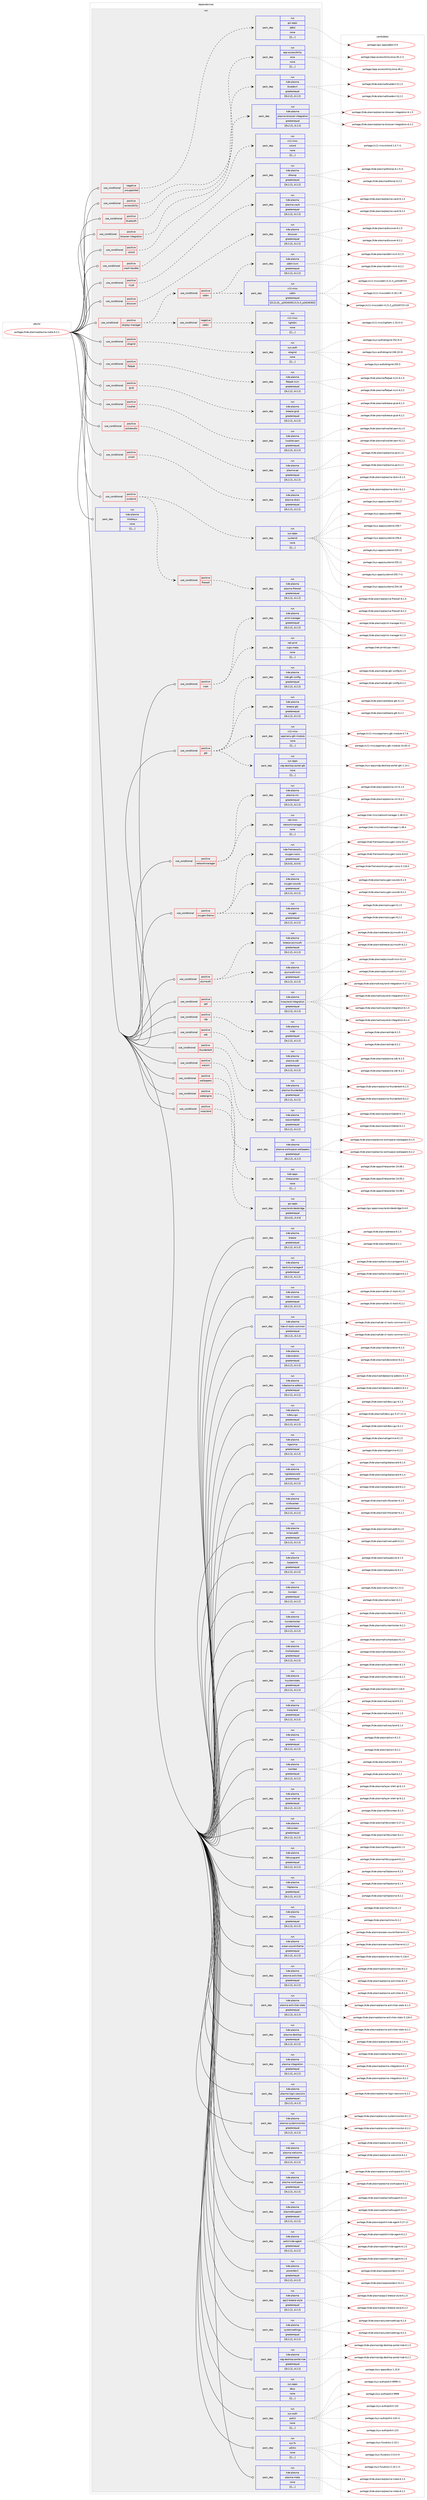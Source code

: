 digraph prolog {

# *************
# Graph options
# *************

newrank=true;
concentrate=true;
compound=true;
graph [rankdir=LR,fontname=Helvetica,fontsize=10,ranksep=1.5];#, ranksep=2.5, nodesep=0.2];
edge  [arrowhead=vee];
node  [fontname=Helvetica,fontsize=10];

# **********
# The ebuild
# **********

subgraph cluster_leftcol {
color=gray;
label=<<i>ebuild</i>>;
id [label="portage://kde-plasma/plasma-meta-6.2.2", color=red, width=4, href="../kde-plasma/plasma-meta-6.2.2.svg"];
}

# ****************
# The dependencies
# ****************

subgraph cluster_midcol {
color=gray;
label=<<i>dependencies</i>>;
subgraph cluster_compile {
fillcolor="#eeeeee";
style=filled;
label=<<i>compile</i>>;
}
subgraph cluster_compileandrun {
fillcolor="#eeeeee";
style=filled;
label=<<i>compile and run</i>>;
}
subgraph cluster_run {
fillcolor="#eeeeee";
style=filled;
label=<<i>run</i>>;
subgraph cond74010 {
dependency291914 [label=<<TABLE BORDER="0" CELLBORDER="1" CELLSPACING="0" CELLPADDING="4"><TR><TD ROWSPAN="3" CELLPADDING="10">use_conditional</TD></TR><TR><TD>negative</TD></TR><TR><TD>unsupported</TD></TR></TABLE>>, shape=none, color=red];
subgraph pack215476 {
dependency291957 [label=<<TABLE BORDER="0" CELLBORDER="1" CELLSPACING="0" CELLPADDING="4" WIDTH="220"><TR><TD ROWSPAN="6" CELLPADDING="30">pack_dep</TD></TR><TR><TD WIDTH="110">run</TD></TR><TR><TD>gui-apps</TD></TR><TR><TD>qt6ct</TD></TR><TR><TD>none</TD></TR><TR><TD>[[],,,,]</TD></TR></TABLE>>, shape=none, color=blue];
}
dependency291914:e -> dependency291957:w [weight=20,style="dashed",arrowhead="vee"];
}
id:e -> dependency291914:w [weight=20,style="solid",arrowhead="odot"];
subgraph cond74018 {
dependency291977 [label=<<TABLE BORDER="0" CELLBORDER="1" CELLSPACING="0" CELLPADDING="4"><TR><TD ROWSPAN="3" CELLPADDING="10">use_conditional</TD></TR><TR><TD>positive</TD></TR><TR><TD>accessibility</TD></TR></TABLE>>, shape=none, color=red];
subgraph pack215526 {
dependency291985 [label=<<TABLE BORDER="0" CELLBORDER="1" CELLSPACING="0" CELLPADDING="4" WIDTH="220"><TR><TD ROWSPAN="6" CELLPADDING="30">pack_dep</TD></TR><TR><TD WIDTH="110">run</TD></TR><TR><TD>app-accessibility</TD></TR><TR><TD>orca</TD></TR><TR><TD>none</TD></TR><TR><TD>[[],,,,]</TD></TR></TABLE>>, shape=none, color=blue];
}
dependency291977:e -> dependency291985:w [weight=20,style="dashed",arrowhead="vee"];
}
id:e -> dependency291977:w [weight=20,style="solid",arrowhead="odot"];
subgraph cond74021 {
dependency292050 [label=<<TABLE BORDER="0" CELLBORDER="1" CELLSPACING="0" CELLPADDING="4"><TR><TD ROWSPAN="3" CELLPADDING="10">use_conditional</TD></TR><TR><TD>positive</TD></TR><TR><TD>bluetooth</TD></TR></TABLE>>, shape=none, color=red];
subgraph pack215591 {
dependency292069 [label=<<TABLE BORDER="0" CELLBORDER="1" CELLSPACING="0" CELLPADDING="4" WIDTH="220"><TR><TD ROWSPAN="6" CELLPADDING="30">pack_dep</TD></TR><TR><TD WIDTH="110">run</TD></TR><TR><TD>kde-plasma</TD></TR><TR><TD>bluedevil</TD></TR><TR><TD>greaterequal</TD></TR><TR><TD>[[6,2,2],,,6.2.2]</TD></TR></TABLE>>, shape=none, color=blue];
}
dependency292050:e -> dependency292069:w [weight=20,style="dashed",arrowhead="vee"];
}
id:e -> dependency292050:w [weight=20,style="solid",arrowhead="odot"];
subgraph cond74027 {
dependency292074 [label=<<TABLE BORDER="0" CELLBORDER="1" CELLSPACING="0" CELLPADDING="4"><TR><TD ROWSPAN="3" CELLPADDING="10">use_conditional</TD></TR><TR><TD>positive</TD></TR><TR><TD>browser-integration</TD></TR></TABLE>>, shape=none, color=red];
subgraph pack215702 {
dependency292173 [label=<<TABLE BORDER="0" CELLBORDER="1" CELLSPACING="0" CELLPADDING="4" WIDTH="220"><TR><TD ROWSPAN="6" CELLPADDING="30">pack_dep</TD></TR><TR><TD WIDTH="110">run</TD></TR><TR><TD>kde-plasma</TD></TR><TR><TD>plasma-browser-integration</TD></TR><TR><TD>greaterequal</TD></TR><TR><TD>[[6,2,2],,,6.2.2]</TD></TR></TABLE>>, shape=none, color=blue];
}
dependency292074:e -> dependency292173:w [weight=20,style="dashed",arrowhead="vee"];
}
id:e -> dependency292074:w [weight=20,style="solid",arrowhead="odot"];
subgraph cond74036 {
dependency292196 [label=<<TABLE BORDER="0" CELLBORDER="1" CELLSPACING="0" CELLPADDING="4"><TR><TD ROWSPAN="3" CELLPADDING="10">use_conditional</TD></TR><TR><TD>positive</TD></TR><TR><TD>colord</TD></TR></TABLE>>, shape=none, color=red];
subgraph pack215782 {
dependency292305 [label=<<TABLE BORDER="0" CELLBORDER="1" CELLSPACING="0" CELLPADDING="4" WIDTH="220"><TR><TD ROWSPAN="6" CELLPADDING="30">pack_dep</TD></TR><TR><TD WIDTH="110">run</TD></TR><TR><TD>x11-misc</TD></TR><TR><TD>colord</TD></TR><TR><TD>none</TD></TR><TR><TD>[[],,,,]</TD></TR></TABLE>>, shape=none, color=blue];
}
dependency292196:e -> dependency292305:w [weight=20,style="dashed",arrowhead="vee"];
}
id:e -> dependency292196:w [weight=20,style="solid",arrowhead="odot"];
subgraph cond74046 {
dependency292332 [label=<<TABLE BORDER="0" CELLBORDER="1" CELLSPACING="0" CELLPADDING="4"><TR><TD ROWSPAN="3" CELLPADDING="10">use_conditional</TD></TR><TR><TD>positive</TD></TR><TR><TD>crash-handler</TD></TR></TABLE>>, shape=none, color=red];
subgraph pack215843 {
dependency292335 [label=<<TABLE BORDER="0" CELLBORDER="1" CELLSPACING="0" CELLPADDING="4" WIDTH="220"><TR><TD ROWSPAN="6" CELLPADDING="30">pack_dep</TD></TR><TR><TD WIDTH="110">run</TD></TR><TR><TD>kde-plasma</TD></TR><TR><TD>drkonqi</TD></TR><TR><TD>greaterequal</TD></TR><TR><TD>[[6,2,2],,,6.2.2]</TD></TR></TABLE>>, shape=none, color=blue];
}
dependency292332:e -> dependency292335:w [weight=20,style="dashed",arrowhead="vee"];
}
id:e -> dependency292332:w [weight=20,style="solid",arrowhead="odot"];
subgraph cond74050 {
dependency292349 [label=<<TABLE BORDER="0" CELLBORDER="1" CELLSPACING="0" CELLPADDING="4"><TR><TD ROWSPAN="3" CELLPADDING="10">use_conditional</TD></TR><TR><TD>positive</TD></TR><TR><TD>crypt</TD></TR></TABLE>>, shape=none, color=red];
subgraph pack215883 {
dependency292377 [label=<<TABLE BORDER="0" CELLBORDER="1" CELLSPACING="0" CELLPADDING="4" WIDTH="220"><TR><TD ROWSPAN="6" CELLPADDING="30">pack_dep</TD></TR><TR><TD WIDTH="110">run</TD></TR><TR><TD>kde-plasma</TD></TR><TR><TD>plasma-vault</TD></TR><TR><TD>greaterequal</TD></TR><TR><TD>[[6,2,2],,,6.2.2]</TD></TR></TABLE>>, shape=none, color=blue];
}
dependency292349:e -> dependency292377:w [weight=20,style="dashed",arrowhead="vee"];
}
id:e -> dependency292349:w [weight=20,style="solid",arrowhead="odot"];
subgraph cond74055 {
dependency292395 [label=<<TABLE BORDER="0" CELLBORDER="1" CELLSPACING="0" CELLPADDING="4"><TR><TD ROWSPAN="3" CELLPADDING="10">use_conditional</TD></TR><TR><TD>positive</TD></TR><TR><TD>cups</TD></TR></TABLE>>, shape=none, color=red];
subgraph pack215915 {
dependency292424 [label=<<TABLE BORDER="0" CELLBORDER="1" CELLSPACING="0" CELLPADDING="4" WIDTH="220"><TR><TD ROWSPAN="6" CELLPADDING="30">pack_dep</TD></TR><TR><TD WIDTH="110">run</TD></TR><TR><TD>kde-plasma</TD></TR><TR><TD>print-manager</TD></TR><TR><TD>greaterequal</TD></TR><TR><TD>[[6,2,2],,,6.2.2]</TD></TR></TABLE>>, shape=none, color=blue];
}
dependency292395:e -> dependency292424:w [weight=20,style="dashed",arrowhead="vee"];
subgraph pack215932 {
dependency292455 [label=<<TABLE BORDER="0" CELLBORDER="1" CELLSPACING="0" CELLPADDING="4" WIDTH="220"><TR><TD ROWSPAN="6" CELLPADDING="30">pack_dep</TD></TR><TR><TD WIDTH="110">run</TD></TR><TR><TD>net-print</TD></TR><TR><TD>cups-meta</TD></TR><TR><TD>none</TD></TR><TR><TD>[[],,,,]</TD></TR></TABLE>>, shape=none, color=blue];
}
dependency292395:e -> dependency292455:w [weight=20,style="dashed",arrowhead="vee"];
}
id:e -> dependency292395:w [weight=20,style="solid",arrowhead="odot"];
subgraph cond74061 {
dependency292488 [label=<<TABLE BORDER="0" CELLBORDER="1" CELLSPACING="0" CELLPADDING="4"><TR><TD ROWSPAN="3" CELLPADDING="10">use_conditional</TD></TR><TR><TD>positive</TD></TR><TR><TD>discover</TD></TR></TABLE>>, shape=none, color=red];
subgraph pack215988 {
dependency292515 [label=<<TABLE BORDER="0" CELLBORDER="1" CELLSPACING="0" CELLPADDING="4" WIDTH="220"><TR><TD ROWSPAN="6" CELLPADDING="30">pack_dep</TD></TR><TR><TD WIDTH="110">run</TD></TR><TR><TD>kde-plasma</TD></TR><TR><TD>discover</TD></TR><TR><TD>greaterequal</TD></TR><TR><TD>[[6,2,2],,,6.2.2]</TD></TR></TABLE>>, shape=none, color=blue];
}
dependency292488:e -> dependency292515:w [weight=20,style="dashed",arrowhead="vee"];
}
id:e -> dependency292488:w [weight=20,style="solid",arrowhead="odot"];
subgraph cond74067 {
dependency292555 [label=<<TABLE BORDER="0" CELLBORDER="1" CELLSPACING="0" CELLPADDING="4"><TR><TD ROWSPAN="3" CELLPADDING="10">use_conditional</TD></TR><TR><TD>positive</TD></TR><TR><TD>display-manager</TD></TR></TABLE>>, shape=none, color=red];
subgraph cond74068 {
dependency292556 [label=<<TABLE BORDER="0" CELLBORDER="1" CELLSPACING="0" CELLPADDING="4"><TR><TD ROWSPAN="3" CELLPADDING="10">use_conditional</TD></TR><TR><TD>positive</TD></TR><TR><TD>sddm</TD></TR></TABLE>>, shape=none, color=red];
subgraph pack216105 {
dependency292655 [label=<<TABLE BORDER="0" CELLBORDER="1" CELLSPACING="0" CELLPADDING="4" WIDTH="220"><TR><TD ROWSPAN="6" CELLPADDING="30">pack_dep</TD></TR><TR><TD WIDTH="110">run</TD></TR><TR><TD>kde-plasma</TD></TR><TR><TD>sddm-kcm</TD></TR><TR><TD>greaterequal</TD></TR><TR><TD>[[6,2,2],,,6.2.2]</TD></TR></TABLE>>, shape=none, color=blue];
}
dependency292556:e -> dependency292655:w [weight=20,style="dashed",arrowhead="vee"];
subgraph pack216152 {
dependency292747 [label=<<TABLE BORDER="0" CELLBORDER="1" CELLSPACING="0" CELLPADDING="4" WIDTH="220"><TR><TD ROWSPAN="6" CELLPADDING="30">pack_dep</TD></TR><TR><TD WIDTH="110">run</TD></TR><TR><TD>x11-misc</TD></TR><TR><TD>sddm</TD></TR><TR><TD>greaterequal</TD></TR><TR><TD>[[0,21,0],,_p20240302,0.21.0_p20240302]</TD></TR></TABLE>>, shape=none, color=blue];
}
dependency292556:e -> dependency292747:w [weight=20,style="dashed",arrowhead="vee"];
}
dependency292555:e -> dependency292556:w [weight=20,style="dashed",arrowhead="vee"];
subgraph cond74081 {
dependency292769 [label=<<TABLE BORDER="0" CELLBORDER="1" CELLSPACING="0" CELLPADDING="4"><TR><TD ROWSPAN="3" CELLPADDING="10">use_conditional</TD></TR><TR><TD>negative</TD></TR><TR><TD>sddm</TD></TR></TABLE>>, shape=none, color=red];
subgraph pack216281 {
dependency292846 [label=<<TABLE BORDER="0" CELLBORDER="1" CELLSPACING="0" CELLPADDING="4" WIDTH="220"><TR><TD ROWSPAN="6" CELLPADDING="30">pack_dep</TD></TR><TR><TD WIDTH="110">run</TD></TR><TR><TD>x11-misc</TD></TR><TR><TD>lightdm</TD></TR><TR><TD>none</TD></TR><TR><TD>[[],,,,]</TD></TR></TABLE>>, shape=none, color=blue];
}
dependency292769:e -> dependency292846:w [weight=20,style="dashed",arrowhead="vee"];
}
dependency292555:e -> dependency292769:w [weight=20,style="dashed",arrowhead="vee"];
}
id:e -> dependency292555:w [weight=20,style="solid",arrowhead="odot"];
subgraph cond74085 {
dependency292874 [label=<<TABLE BORDER="0" CELLBORDER="1" CELLSPACING="0" CELLPADDING="4"><TR><TD ROWSPAN="3" CELLPADDING="10">use_conditional</TD></TR><TR><TD>positive</TD></TR><TR><TD>elogind</TD></TR></TABLE>>, shape=none, color=red];
subgraph pack216362 {
dependency292917 [label=<<TABLE BORDER="0" CELLBORDER="1" CELLSPACING="0" CELLPADDING="4" WIDTH="220"><TR><TD ROWSPAN="6" CELLPADDING="30">pack_dep</TD></TR><TR><TD WIDTH="110">run</TD></TR><TR><TD>sys-auth</TD></TR><TR><TD>elogind</TD></TR><TR><TD>none</TD></TR><TR><TD>[[],,,,]</TD></TR></TABLE>>, shape=none, color=blue];
}
dependency292874:e -> dependency292917:w [weight=20,style="dashed",arrowhead="vee"];
}
id:e -> dependency292874:w [weight=20,style="solid",arrowhead="odot"];
subgraph cond74089 {
dependency292940 [label=<<TABLE BORDER="0" CELLBORDER="1" CELLSPACING="0" CELLPADDING="4"><TR><TD ROWSPAN="3" CELLPADDING="10">use_conditional</TD></TR><TR><TD>positive</TD></TR><TR><TD>flatpak</TD></TR></TABLE>>, shape=none, color=red];
subgraph pack216422 {
dependency292977 [label=<<TABLE BORDER="0" CELLBORDER="1" CELLSPACING="0" CELLPADDING="4" WIDTH="220"><TR><TD ROWSPAN="6" CELLPADDING="30">pack_dep</TD></TR><TR><TD WIDTH="110">run</TD></TR><TR><TD>kde-plasma</TD></TR><TR><TD>flatpak-kcm</TD></TR><TR><TD>greaterequal</TD></TR><TR><TD>[[6,2,2],,,6.2.2]</TD></TR></TABLE>>, shape=none, color=blue];
}
dependency292940:e -> dependency292977:w [weight=20,style="dashed",arrowhead="vee"];
}
id:e -> dependency292940:w [weight=20,style="solid",arrowhead="odot"];
subgraph cond74095 {
dependency292989 [label=<<TABLE BORDER="0" CELLBORDER="1" CELLSPACING="0" CELLPADDING="4"><TR><TD ROWSPAN="3" CELLPADDING="10">use_conditional</TD></TR><TR><TD>positive</TD></TR><TR><TD>grub</TD></TR></TABLE>>, shape=none, color=red];
subgraph pack216443 {
dependency293007 [label=<<TABLE BORDER="0" CELLBORDER="1" CELLSPACING="0" CELLPADDING="4" WIDTH="220"><TR><TD ROWSPAN="6" CELLPADDING="30">pack_dep</TD></TR><TR><TD WIDTH="110">run</TD></TR><TR><TD>kde-plasma</TD></TR><TR><TD>breeze-grub</TD></TR><TR><TD>greaterequal</TD></TR><TR><TD>[[6,2,2],,,6.2.2]</TD></TR></TABLE>>, shape=none, color=blue];
}
dependency292989:e -> dependency293007:w [weight=20,style="dashed",arrowhead="vee"];
}
id:e -> dependency292989:w [weight=20,style="solid",arrowhead="odot"];
subgraph cond74098 {
dependency293013 [label=<<TABLE BORDER="0" CELLBORDER="1" CELLSPACING="0" CELLPADDING="4"><TR><TD ROWSPAN="3" CELLPADDING="10">use_conditional</TD></TR><TR><TD>positive</TD></TR><TR><TD>gtk</TD></TR></TABLE>>, shape=none, color=red];
subgraph pack216464 {
dependency293016 [label=<<TABLE BORDER="0" CELLBORDER="1" CELLSPACING="0" CELLPADDING="4" WIDTH="220"><TR><TD ROWSPAN="6" CELLPADDING="30">pack_dep</TD></TR><TR><TD WIDTH="110">run</TD></TR><TR><TD>kde-plasma</TD></TR><TR><TD>breeze-gtk</TD></TR><TR><TD>greaterequal</TD></TR><TR><TD>[[6,2,2],,,6.2.2]</TD></TR></TABLE>>, shape=none, color=blue];
}
dependency293013:e -> dependency293016:w [weight=20,style="dashed",arrowhead="vee"];
subgraph pack216540 {
dependency293108 [label=<<TABLE BORDER="0" CELLBORDER="1" CELLSPACING="0" CELLPADDING="4" WIDTH="220"><TR><TD ROWSPAN="6" CELLPADDING="30">pack_dep</TD></TR><TR><TD WIDTH="110">run</TD></TR><TR><TD>kde-plasma</TD></TR><TR><TD>kde-gtk-config</TD></TR><TR><TD>greaterequal</TD></TR><TR><TD>[[6,2,2],,,6.2.2]</TD></TR></TABLE>>, shape=none, color=blue];
}
dependency293013:e -> dependency293108:w [weight=20,style="dashed",arrowhead="vee"];
subgraph pack216563 {
dependency293156 [label=<<TABLE BORDER="0" CELLBORDER="1" CELLSPACING="0" CELLPADDING="4" WIDTH="220"><TR><TD ROWSPAN="6" CELLPADDING="30">pack_dep</TD></TR><TR><TD WIDTH="110">run</TD></TR><TR><TD>sys-apps</TD></TR><TR><TD>xdg-desktop-portal-gtk</TD></TR><TR><TD>none</TD></TR><TR><TD>[[],,,,]</TD></TR></TABLE>>, shape=none, color=blue];
}
dependency293013:e -> dependency293156:w [weight=20,style="dashed",arrowhead="vee"];
subgraph pack216598 {
dependency293177 [label=<<TABLE BORDER="0" CELLBORDER="1" CELLSPACING="0" CELLPADDING="4" WIDTH="220"><TR><TD ROWSPAN="6" CELLPADDING="30">pack_dep</TD></TR><TR><TD WIDTH="110">run</TD></TR><TR><TD>x11-misc</TD></TR><TR><TD>appmenu-gtk-module</TD></TR><TR><TD>none</TD></TR><TR><TD>[[],,,,]</TD></TR></TABLE>>, shape=none, color=blue];
}
dependency293013:e -> dependency293177:w [weight=20,style="dashed",arrowhead="vee"];
}
id:e -> dependency293013:w [weight=20,style="solid",arrowhead="odot"];
subgraph cond74109 {
dependency293217 [label=<<TABLE BORDER="0" CELLBORDER="1" CELLSPACING="0" CELLPADDING="4"><TR><TD ROWSPAN="3" CELLPADDING="10">use_conditional</TD></TR><TR><TD>positive</TD></TR><TR><TD>kwallet</TD></TR></TABLE>>, shape=none, color=red];
subgraph pack216658 {
dependency293245 [label=<<TABLE BORDER="0" CELLBORDER="1" CELLSPACING="0" CELLPADDING="4" WIDTH="220"><TR><TD ROWSPAN="6" CELLPADDING="30">pack_dep</TD></TR><TR><TD WIDTH="110">run</TD></TR><TR><TD>kde-plasma</TD></TR><TR><TD>kwallet-pam</TD></TR><TR><TD>greaterequal</TD></TR><TR><TD>[[6,2,2],,,6.2.2]</TD></TR></TABLE>>, shape=none, color=blue];
}
dependency293217:e -> dependency293245:w [weight=20,style="dashed",arrowhead="vee"];
}
id:e -> dependency293217:w [weight=20,style="solid",arrowhead="odot"];
subgraph cond74114 {
dependency293391 [label=<<TABLE BORDER="0" CELLBORDER="1" CELLSPACING="0" CELLPADDING="4"><TR><TD ROWSPAN="3" CELLPADDING="10">use_conditional</TD></TR><TR><TD>positive</TD></TR><TR><TD>networkmanager</TD></TR></TABLE>>, shape=none, color=red];
subgraph pack216815 {
dependency293393 [label=<<TABLE BORDER="0" CELLBORDER="1" CELLSPACING="0" CELLPADDING="4" WIDTH="220"><TR><TD ROWSPAN="6" CELLPADDING="30">pack_dep</TD></TR><TR><TD WIDTH="110">run</TD></TR><TR><TD>kde-plasma</TD></TR><TR><TD>plasma-nm</TD></TR><TR><TD>greaterequal</TD></TR><TR><TD>[[6,2,2],,,6.2.2]</TD></TR></TABLE>>, shape=none, color=blue];
}
dependency293391:e -> dependency293393:w [weight=20,style="dashed",arrowhead="vee"];
subgraph pack216860 {
dependency293438 [label=<<TABLE BORDER="0" CELLBORDER="1" CELLSPACING="0" CELLPADDING="4" WIDTH="220"><TR><TD ROWSPAN="6" CELLPADDING="30">pack_dep</TD></TR><TR><TD WIDTH="110">run</TD></TR><TR><TD>net-misc</TD></TR><TR><TD>networkmanager</TD></TR><TR><TD>none</TD></TR><TR><TD>[[],,,,]</TD></TR></TABLE>>, shape=none, color=blue];
}
dependency293391:e -> dependency293438:w [weight=20,style="dashed",arrowhead="vee"];
}
id:e -> dependency293391:w [weight=20,style="solid",arrowhead="odot"];
subgraph cond74116 {
dependency293441 [label=<<TABLE BORDER="0" CELLBORDER="1" CELLSPACING="0" CELLPADDING="4"><TR><TD ROWSPAN="3" CELLPADDING="10">use_conditional</TD></TR><TR><TD>positive</TD></TR><TR><TD>oxygen-theme</TD></TR></TABLE>>, shape=none, color=red];
subgraph pack216863 {
dependency293442 [label=<<TABLE BORDER="0" CELLBORDER="1" CELLSPACING="0" CELLPADDING="4" WIDTH="220"><TR><TD ROWSPAN="6" CELLPADDING="30">pack_dep</TD></TR><TR><TD WIDTH="110">run</TD></TR><TR><TD>kde-frameworks</TD></TR><TR><TD>oxygen-icons</TD></TR><TR><TD>greaterequal</TD></TR><TR><TD>[[6,0,0],,,6.0.0]</TD></TR></TABLE>>, shape=none, color=blue];
}
dependency293441:e -> dependency293442:w [weight=20,style="dashed",arrowhead="vee"];
subgraph pack216883 {
dependency293499 [label=<<TABLE BORDER="0" CELLBORDER="1" CELLSPACING="0" CELLPADDING="4" WIDTH="220"><TR><TD ROWSPAN="6" CELLPADDING="30">pack_dep</TD></TR><TR><TD WIDTH="110">run</TD></TR><TR><TD>kde-plasma</TD></TR><TR><TD>oxygen</TD></TR><TR><TD>greaterequal</TD></TR><TR><TD>[[6,2,2],,,6.2.2]</TD></TR></TABLE>>, shape=none, color=blue];
}
dependency293441:e -> dependency293499:w [weight=20,style="dashed",arrowhead="vee"];
subgraph pack216919 {
dependency293562 [label=<<TABLE BORDER="0" CELLBORDER="1" CELLSPACING="0" CELLPADDING="4" WIDTH="220"><TR><TD ROWSPAN="6" CELLPADDING="30">pack_dep</TD></TR><TR><TD WIDTH="110">run</TD></TR><TR><TD>kde-plasma</TD></TR><TR><TD>oxygen-sounds</TD></TR><TR><TD>greaterequal</TD></TR><TR><TD>[[6,2,2],,,6.2.2]</TD></TR></TABLE>>, shape=none, color=blue];
}
dependency293441:e -> dependency293562:w [weight=20,style="dashed",arrowhead="vee"];
}
id:e -> dependency293441:w [weight=20,style="solid",arrowhead="odot"];
subgraph cond74123 {
dependency293663 [label=<<TABLE BORDER="0" CELLBORDER="1" CELLSPACING="0" CELLPADDING="4"><TR><TD ROWSPAN="3" CELLPADDING="10">use_conditional</TD></TR><TR><TD>positive</TD></TR><TR><TD>plymouth</TD></TR></TABLE>>, shape=none, color=red];
subgraph pack217110 {
dependency293753 [label=<<TABLE BORDER="0" CELLBORDER="1" CELLSPACING="0" CELLPADDING="4" WIDTH="220"><TR><TD ROWSPAN="6" CELLPADDING="30">pack_dep</TD></TR><TR><TD WIDTH="110">run</TD></TR><TR><TD>kde-plasma</TD></TR><TR><TD>breeze-plymouth</TD></TR><TR><TD>greaterequal</TD></TR><TR><TD>[[6,2,2],,,6.2.2]</TD></TR></TABLE>>, shape=none, color=blue];
}
dependency293663:e -> dependency293753:w [weight=20,style="dashed",arrowhead="vee"];
subgraph pack217179 {
dependency293777 [label=<<TABLE BORDER="0" CELLBORDER="1" CELLSPACING="0" CELLPADDING="4" WIDTH="220"><TR><TD ROWSPAN="6" CELLPADDING="30">pack_dep</TD></TR><TR><TD WIDTH="110">run</TD></TR><TR><TD>kde-plasma</TD></TR><TR><TD>plymouth-kcm</TD></TR><TR><TD>greaterequal</TD></TR><TR><TD>[[6,2,2],,,6.2.2]</TD></TR></TABLE>>, shape=none, color=blue];
}
dependency293663:e -> dependency293777:w [weight=20,style="dashed",arrowhead="vee"];
}
id:e -> dependency293663:w [weight=20,style="solid",arrowhead="odot"];
subgraph cond74126 {
dependency293802 [label=<<TABLE BORDER="0" CELLBORDER="1" CELLSPACING="0" CELLPADDING="4"><TR><TD ROWSPAN="3" CELLPADDING="10">use_conditional</TD></TR><TR><TD>positive</TD></TR><TR><TD>pulseaudio</TD></TR></TABLE>>, shape=none, color=red];
subgraph pack217210 {
dependency293829 [label=<<TABLE BORDER="0" CELLBORDER="1" CELLSPACING="0" CELLPADDING="4" WIDTH="220"><TR><TD ROWSPAN="6" CELLPADDING="30">pack_dep</TD></TR><TR><TD WIDTH="110">run</TD></TR><TR><TD>kde-plasma</TD></TR><TR><TD>plasma-pa</TD></TR><TR><TD>greaterequal</TD></TR><TR><TD>[[6,2,2],,,6.2.2]</TD></TR></TABLE>>, shape=none, color=blue];
}
dependency293802:e -> dependency293829:w [weight=20,style="dashed",arrowhead="vee"];
}
id:e -> dependency293802:w [weight=20,style="solid",arrowhead="odot"];
subgraph cond74130 {
dependency293878 [label=<<TABLE BORDER="0" CELLBORDER="1" CELLSPACING="0" CELLPADDING="4"><TR><TD ROWSPAN="3" CELLPADDING="10">use_conditional</TD></TR><TR><TD>positive</TD></TR><TR><TD>qt5</TD></TR></TABLE>>, shape=none, color=red];
subgraph pack217298 {
dependency293922 [label=<<TABLE BORDER="0" CELLBORDER="1" CELLSPACING="0" CELLPADDING="4" WIDTH="220"><TR><TD ROWSPAN="6" CELLPADDING="30">pack_dep</TD></TR><TR><TD WIDTH="110">run</TD></TR><TR><TD>kde-plasma</TD></TR><TR><TD>kwayland-integration</TD></TR><TR><TD>greaterequal</TD></TR><TR><TD>[[6,2,2],,,6.2.2]</TD></TR></TABLE>>, shape=none, color=blue];
}
dependency293878:e -> dependency293922:w [weight=20,style="dashed",arrowhead="vee"];
}
id:e -> dependency293878:w [weight=20,style="solid",arrowhead="odot"];
subgraph cond74135 {
dependency293998 [label=<<TABLE BORDER="0" CELLBORDER="1" CELLSPACING="0" CELLPADDING="4"><TR><TD ROWSPAN="3" CELLPADDING="10">use_conditional</TD></TR><TR><TD>positive</TD></TR><TR><TD>rdp</TD></TR></TABLE>>, shape=none, color=red];
subgraph pack217403 {
dependency294074 [label=<<TABLE BORDER="0" CELLBORDER="1" CELLSPACING="0" CELLPADDING="4" WIDTH="220"><TR><TD ROWSPAN="6" CELLPADDING="30">pack_dep</TD></TR><TR><TD WIDTH="110">run</TD></TR><TR><TD>kde-plasma</TD></TR><TR><TD>krdp</TD></TR><TR><TD>greaterequal</TD></TR><TR><TD>[[6,2,2],,,6.2.2]</TD></TR></TABLE>>, shape=none, color=blue];
}
dependency293998:e -> dependency294074:w [weight=20,style="dashed",arrowhead="vee"];
}
id:e -> dependency293998:w [weight=20,style="solid",arrowhead="odot"];
subgraph cond74146 {
dependency294119 [label=<<TABLE BORDER="0" CELLBORDER="1" CELLSPACING="0" CELLPADDING="4"><TR><TD ROWSPAN="3" CELLPADDING="10">use_conditional</TD></TR><TR><TD>positive</TD></TR><TR><TD>sdk</TD></TR></TABLE>>, shape=none, color=red];
subgraph pack217519 {
dependency294165 [label=<<TABLE BORDER="0" CELLBORDER="1" CELLSPACING="0" CELLPADDING="4" WIDTH="220"><TR><TD ROWSPAN="6" CELLPADDING="30">pack_dep</TD></TR><TR><TD WIDTH="110">run</TD></TR><TR><TD>kde-plasma</TD></TR><TR><TD>plasma-sdk</TD></TR><TR><TD>greaterequal</TD></TR><TR><TD>[[6,2,2],,,6.2.2]</TD></TR></TABLE>>, shape=none, color=blue];
}
dependency294119:e -> dependency294165:w [weight=20,style="dashed",arrowhead="vee"];
}
id:e -> dependency294119:w [weight=20,style="solid",arrowhead="odot"];
subgraph cond74150 {
dependency294174 [label=<<TABLE BORDER="0" CELLBORDER="1" CELLSPACING="0" CELLPADDING="4"><TR><TD ROWSPAN="3" CELLPADDING="10">use_conditional</TD></TR><TR><TD>positive</TD></TR><TR><TD>smart</TD></TR></TABLE>>, shape=none, color=red];
subgraph pack217549 {
dependency294207 [label=<<TABLE BORDER="0" CELLBORDER="1" CELLSPACING="0" CELLPADDING="4" WIDTH="220"><TR><TD ROWSPAN="6" CELLPADDING="30">pack_dep</TD></TR><TR><TD WIDTH="110">run</TD></TR><TR><TD>kde-plasma</TD></TR><TR><TD>plasma-disks</TD></TR><TR><TD>greaterequal</TD></TR><TR><TD>[[6,2,2],,,6.2.2]</TD></TR></TABLE>>, shape=none, color=blue];
}
dependency294174:e -> dependency294207:w [weight=20,style="dashed",arrowhead="vee"];
}
id:e -> dependency294174:w [weight=20,style="solid",arrowhead="odot"];
subgraph cond74153 {
dependency294211 [label=<<TABLE BORDER="0" CELLBORDER="1" CELLSPACING="0" CELLPADDING="4"><TR><TD ROWSPAN="3" CELLPADDING="10">use_conditional</TD></TR><TR><TD>positive</TD></TR><TR><TD>systemd</TD></TR></TABLE>>, shape=none, color=red];
subgraph pack217626 {
dependency294283 [label=<<TABLE BORDER="0" CELLBORDER="1" CELLSPACING="0" CELLPADDING="4" WIDTH="220"><TR><TD ROWSPAN="6" CELLPADDING="30">pack_dep</TD></TR><TR><TD WIDTH="110">run</TD></TR><TR><TD>sys-apps</TD></TR><TR><TD>systemd</TD></TR><TR><TD>none</TD></TR><TR><TD>[[],,,,]</TD></TR></TABLE>>, shape=none, color=blue];
}
dependency294211:e -> dependency294283:w [weight=20,style="dashed",arrowhead="vee"];
subgraph cond74157 {
dependency294327 [label=<<TABLE BORDER="0" CELLBORDER="1" CELLSPACING="0" CELLPADDING="4"><TR><TD ROWSPAN="3" CELLPADDING="10">use_conditional</TD></TR><TR><TD>positive</TD></TR><TR><TD>firewall</TD></TR></TABLE>>, shape=none, color=red];
subgraph pack217679 {
dependency294330 [label=<<TABLE BORDER="0" CELLBORDER="1" CELLSPACING="0" CELLPADDING="4" WIDTH="220"><TR><TD ROWSPAN="6" CELLPADDING="30">pack_dep</TD></TR><TR><TD WIDTH="110">run</TD></TR><TR><TD>kde-plasma</TD></TR><TR><TD>plasma-firewall</TD></TR><TR><TD>greaterequal</TD></TR><TR><TD>[[6,2,2],,,6.2.2]</TD></TR></TABLE>>, shape=none, color=blue];
}
dependency294327:e -> dependency294330:w [weight=20,style="dashed",arrowhead="vee"];
}
dependency294211:e -> dependency294327:w [weight=20,style="dashed",arrowhead="vee"];
}
id:e -> dependency294211:w [weight=20,style="solid",arrowhead="odot"];
subgraph cond74161 {
dependency294341 [label=<<TABLE BORDER="0" CELLBORDER="1" CELLSPACING="0" CELLPADDING="4"><TR><TD ROWSPAN="3" CELLPADDING="10">use_conditional</TD></TR><TR><TD>positive</TD></TR><TR><TD>thunderbolt</TD></TR></TABLE>>, shape=none, color=red];
subgraph pack217695 {
dependency294359 [label=<<TABLE BORDER="0" CELLBORDER="1" CELLSPACING="0" CELLPADDING="4" WIDTH="220"><TR><TD ROWSPAN="6" CELLPADDING="30">pack_dep</TD></TR><TR><TD WIDTH="110">run</TD></TR><TR><TD>kde-plasma</TD></TR><TR><TD>plasma-thunderbolt</TD></TR><TR><TD>greaterequal</TD></TR><TR><TD>[[6,2,2],,,6.2.2]</TD></TR></TABLE>>, shape=none, color=blue];
}
dependency294341:e -> dependency294359:w [weight=20,style="dashed",arrowhead="vee"];
}
id:e -> dependency294341:w [weight=20,style="solid",arrowhead="odot"];
subgraph cond74166 {
dependency294414 [label=<<TABLE BORDER="0" CELLBORDER="1" CELLSPACING="0" CELLPADDING="4"><TR><TD ROWSPAN="3" CELLPADDING="10">use_conditional</TD></TR><TR><TD>positive</TD></TR><TR><TD>wacom</TD></TR></TABLE>>, shape=none, color=red];
subgraph pack217776 {
dependency294447 [label=<<TABLE BORDER="0" CELLBORDER="1" CELLSPACING="0" CELLPADDING="4" WIDTH="220"><TR><TD ROWSPAN="6" CELLPADDING="30">pack_dep</TD></TR><TR><TD WIDTH="110">run</TD></TR><TR><TD>kde-plasma</TD></TR><TR><TD>wacomtablet</TD></TR><TR><TD>greaterequal</TD></TR><TR><TD>[[6,2,2],,,6.2.2]</TD></TR></TABLE>>, shape=none, color=blue];
}
dependency294414:e -> dependency294447:w [weight=20,style="dashed",arrowhead="vee"];
}
id:e -> dependency294414:w [weight=20,style="solid",arrowhead="odot"];
subgraph cond74172 {
dependency294523 [label=<<TABLE BORDER="0" CELLBORDER="1" CELLSPACING="0" CELLPADDING="4"><TR><TD ROWSPAN="3" CELLPADDING="10">use_conditional</TD></TR><TR><TD>positive</TD></TR><TR><TD>wallpapers</TD></TR></TABLE>>, shape=none, color=red];
subgraph pack217866 {
dependency294527 [label=<<TABLE BORDER="0" CELLBORDER="1" CELLSPACING="0" CELLPADDING="4" WIDTH="220"><TR><TD ROWSPAN="6" CELLPADDING="30">pack_dep</TD></TR><TR><TD WIDTH="110">run</TD></TR><TR><TD>kde-plasma</TD></TR><TR><TD>plasma-workspace-wallpapers</TD></TR><TR><TD>greaterequal</TD></TR><TR><TD>[[6,2,2],,,6.2.2]</TD></TR></TABLE>>, shape=none, color=blue];
}
dependency294523:e -> dependency294527:w [weight=20,style="dashed",arrowhead="vee"];
}
id:e -> dependency294523:w [weight=20,style="solid",arrowhead="odot"];
subgraph cond74173 {
dependency294548 [label=<<TABLE BORDER="0" CELLBORDER="1" CELLSPACING="0" CELLPADDING="4"><TR><TD ROWSPAN="3" CELLPADDING="10">use_conditional</TD></TR><TR><TD>positive</TD></TR><TR><TD>webengine</TD></TR></TABLE>>, shape=none, color=red];
subgraph pack217887 {
dependency294549 [label=<<TABLE BORDER="0" CELLBORDER="1" CELLSPACING="0" CELLPADDING="4" WIDTH="220"><TR><TD ROWSPAN="6" CELLPADDING="30">pack_dep</TD></TR><TR><TD WIDTH="110">run</TD></TR><TR><TD>kde-apps</TD></TR><TR><TD>khelpcenter</TD></TR><TR><TD>none</TD></TR><TR><TD>[[],,,,]</TD></TR></TABLE>>, shape=none, color=blue];
}
dependency294548:e -> dependency294549:w [weight=20,style="dashed",arrowhead="vee"];
}
id:e -> dependency294548:w [weight=20,style="solid",arrowhead="odot"];
subgraph cond74174 {
dependency294583 [label=<<TABLE BORDER="0" CELLBORDER="1" CELLSPACING="0" CELLPADDING="4"><TR><TD ROWSPAN="3" CELLPADDING="10">use_conditional</TD></TR><TR><TD>positive</TD></TR><TR><TD>xwayland</TD></TR></TABLE>>, shape=none, color=red];
subgraph pack217977 {
dependency294643 [label=<<TABLE BORDER="0" CELLBORDER="1" CELLSPACING="0" CELLPADDING="4" WIDTH="220"><TR><TD ROWSPAN="6" CELLPADDING="30">pack_dep</TD></TR><TR><TD WIDTH="110">run</TD></TR><TR><TD>gui-apps</TD></TR><TR><TD>xwaylandvideobridge</TD></TR><TR><TD>greaterequal</TD></TR><TR><TD>[[0,4,0],,,0.4.0]</TD></TR></TABLE>>, shape=none, color=blue];
}
dependency294583:e -> dependency294643:w [weight=20,style="dashed",arrowhead="vee"];
}
id:e -> dependency294583:w [weight=20,style="solid",arrowhead="odot"];
subgraph pack217996 {
dependency294669 [label=<<TABLE BORDER="0" CELLBORDER="1" CELLSPACING="0" CELLPADDING="4" WIDTH="220"><TR><TD ROWSPAN="6" CELLPADDING="30">pack_dep</TD></TR><TR><TD WIDTH="110">run</TD></TR><TR><TD>kde-plasma</TD></TR><TR><TD>breeze</TD></TR><TR><TD>greaterequal</TD></TR><TR><TD>[[6,2,2],,,6.2.2]</TD></TR></TABLE>>, shape=none, color=blue];
}
id:e -> dependency294669:w [weight=20,style="solid",arrowhead="odot"];
subgraph pack218019 {
dependency294708 [label=<<TABLE BORDER="0" CELLBORDER="1" CELLSPACING="0" CELLPADDING="4" WIDTH="220"><TR><TD ROWSPAN="6" CELLPADDING="30">pack_dep</TD></TR><TR><TD WIDTH="110">run</TD></TR><TR><TD>kde-plasma</TD></TR><TR><TD>kactivitymanagerd</TD></TR><TR><TD>greaterequal</TD></TR><TR><TD>[[6,2,2],,,6.2.2]</TD></TR></TABLE>>, shape=none, color=blue];
}
id:e -> dependency294708:w [weight=20,style="solid",arrowhead="odot"];
subgraph pack218041 {
dependency294720 [label=<<TABLE BORDER="0" CELLBORDER="1" CELLSPACING="0" CELLPADDING="4" WIDTH="220"><TR><TD ROWSPAN="6" CELLPADDING="30">pack_dep</TD></TR><TR><TD WIDTH="110">run</TD></TR><TR><TD>kde-plasma</TD></TR><TR><TD>kde-cli-tools</TD></TR><TR><TD>greaterequal</TD></TR><TR><TD>[[6,2,2],,,6.2.2]</TD></TR></TABLE>>, shape=none, color=blue];
}
id:e -> dependency294720:w [weight=20,style="solid",arrowhead="odot"];
subgraph pack218152 {
dependency294839 [label=<<TABLE BORDER="0" CELLBORDER="1" CELLSPACING="0" CELLPADDING="4" WIDTH="220"><TR><TD ROWSPAN="6" CELLPADDING="30">pack_dep</TD></TR><TR><TD WIDTH="110">run</TD></TR><TR><TD>kde-plasma</TD></TR><TR><TD>kde-cli-tools-common</TD></TR><TR><TD>greaterequal</TD></TR><TR><TD>[[6,2,2],,,6.2.2]</TD></TR></TABLE>>, shape=none, color=blue];
}
id:e -> dependency294839:w [weight=20,style="solid",arrowhead="odot"];
subgraph pack218179 {
dependency294889 [label=<<TABLE BORDER="0" CELLBORDER="1" CELLSPACING="0" CELLPADDING="4" WIDTH="220"><TR><TD ROWSPAN="6" CELLPADDING="30">pack_dep</TD></TR><TR><TD WIDTH="110">run</TD></TR><TR><TD>kde-plasma</TD></TR><TR><TD>kdecoration</TD></TR><TR><TD>greaterequal</TD></TR><TR><TD>[[6,2,2],,,6.2.2]</TD></TR></TABLE>>, shape=none, color=blue];
}
id:e -> dependency294889:w [weight=20,style="solid",arrowhead="odot"];
subgraph pack218240 {
dependency295031 [label=<<TABLE BORDER="0" CELLBORDER="1" CELLSPACING="0" CELLPADDING="4" WIDTH="220"><TR><TD ROWSPAN="6" CELLPADDING="30">pack_dep</TD></TR><TR><TD WIDTH="110">run</TD></TR><TR><TD>kde-plasma</TD></TR><TR><TD>kdeplasma-addons</TD></TR><TR><TD>greaterequal</TD></TR><TR><TD>[[6,2,2],,,6.2.2]</TD></TR></TABLE>>, shape=none, color=blue];
}
id:e -> dependency295031:w [weight=20,style="solid",arrowhead="odot"];
subgraph pack218327 {
dependency295034 [label=<<TABLE BORDER="0" CELLBORDER="1" CELLSPACING="0" CELLPADDING="4" WIDTH="220"><TR><TD ROWSPAN="6" CELLPADDING="30">pack_dep</TD></TR><TR><TD WIDTH="110">run</TD></TR><TR><TD>kde-plasma</TD></TR><TR><TD>kdesu-gui</TD></TR><TR><TD>greaterequal</TD></TR><TR><TD>[[6,2,2],,,6.2.2]</TD></TR></TABLE>>, shape=none, color=blue];
}
id:e -> dependency295034:w [weight=20,style="solid",arrowhead="odot"];
subgraph pack218345 {
dependency295048 [label=<<TABLE BORDER="0" CELLBORDER="1" CELLSPACING="0" CELLPADDING="4" WIDTH="220"><TR><TD ROWSPAN="6" CELLPADDING="30">pack_dep</TD></TR><TR><TD WIDTH="110">run</TD></TR><TR><TD>kde-plasma</TD></TR><TR><TD>kgamma</TD></TR><TR><TD>greaterequal</TD></TR><TR><TD>[[6,2,2],,,6.2.2]</TD></TR></TABLE>>, shape=none, color=blue];
}
id:e -> dependency295048:w [weight=20,style="solid",arrowhead="odot"];
subgraph pack218347 {
dependency295107 [label=<<TABLE BORDER="0" CELLBORDER="1" CELLSPACING="0" CELLPADDING="4" WIDTH="220"><TR><TD ROWSPAN="6" CELLPADDING="30">pack_dep</TD></TR><TR><TD WIDTH="110">run</TD></TR><TR><TD>kde-plasma</TD></TR><TR><TD>kglobalacceld</TD></TR><TR><TD>greaterequal</TD></TR><TR><TD>[[6,2,2],,,6.2.2]</TD></TR></TABLE>>, shape=none, color=blue];
}
id:e -> dependency295107:w [weight=20,style="solid",arrowhead="odot"];
subgraph pack218418 {
dependency295133 [label=<<TABLE BORDER="0" CELLBORDER="1" CELLSPACING="0" CELLPADDING="4" WIDTH="220"><TR><TD ROWSPAN="6" CELLPADDING="30">pack_dep</TD></TR><TR><TD WIDTH="110">run</TD></TR><TR><TD>kde-plasma</TD></TR><TR><TD>kinfocenter</TD></TR><TR><TD>greaterequal</TD></TR><TR><TD>[[6,2,2],,,6.2.2]</TD></TR></TABLE>>, shape=none, color=blue];
}
id:e -> dependency295133:w [weight=20,style="solid",arrowhead="odot"];
subgraph pack218486 {
dependency295219 [label=<<TABLE BORDER="0" CELLBORDER="1" CELLSPACING="0" CELLPADDING="4" WIDTH="220"><TR><TD ROWSPAN="6" CELLPADDING="30">pack_dep</TD></TR><TR><TD WIDTH="110">run</TD></TR><TR><TD>kde-plasma</TD></TR><TR><TD>kmenuedit</TD></TR><TR><TD>greaterequal</TD></TR><TR><TD>[[6,2,2],,,6.2.2]</TD></TR></TABLE>>, shape=none, color=blue];
}
id:e -> dependency295219:w [weight=20,style="solid",arrowhead="odot"];
subgraph pack218491 {
dependency295262 [label=<<TABLE BORDER="0" CELLBORDER="1" CELLSPACING="0" CELLPADDING="4" WIDTH="220"><TR><TD ROWSPAN="6" CELLPADDING="30">pack_dep</TD></TR><TR><TD WIDTH="110">run</TD></TR><TR><TD>kde-plasma</TD></TR><TR><TD>kpipewire</TD></TR><TR><TD>greaterequal</TD></TR><TR><TD>[[6,2,2],,,6.2.2]</TD></TR></TABLE>>, shape=none, color=blue];
}
id:e -> dependency295262:w [weight=20,style="solid",arrowhead="odot"];
subgraph pack218561 {
dependency295326 [label=<<TABLE BORDER="0" CELLBORDER="1" CELLSPACING="0" CELLPADDING="4" WIDTH="220"><TR><TD ROWSPAN="6" CELLPADDING="30">pack_dep</TD></TR><TR><TD WIDTH="110">run</TD></TR><TR><TD>kde-plasma</TD></TR><TR><TD>kscreen</TD></TR><TR><TD>greaterequal</TD></TR><TR><TD>[[6,2,2],,,6.2.2]</TD></TR></TABLE>>, shape=none, color=blue];
}
id:e -> dependency295326:w [weight=20,style="solid",arrowhead="odot"];
subgraph pack218585 {
dependency295327 [label=<<TABLE BORDER="0" CELLBORDER="1" CELLSPACING="0" CELLPADDING="4" WIDTH="220"><TR><TD ROWSPAN="6" CELLPADDING="30">pack_dep</TD></TR><TR><TD WIDTH="110">run</TD></TR><TR><TD>kde-plasma</TD></TR><TR><TD>kscreenlocker</TD></TR><TR><TD>greaterequal</TD></TR><TR><TD>[[6,2,2],,,6.2.2]</TD></TR></TABLE>>, shape=none, color=blue];
}
id:e -> dependency295327:w [weight=20,style="solid",arrowhead="odot"];
subgraph pack218586 {
dependency295330 [label=<<TABLE BORDER="0" CELLBORDER="1" CELLSPACING="0" CELLPADDING="4" WIDTH="220"><TR><TD ROWSPAN="6" CELLPADDING="30">pack_dep</TD></TR><TR><TD WIDTH="110">run</TD></TR><TR><TD>kde-plasma</TD></TR><TR><TD>ksshaskpass</TD></TR><TR><TD>greaterequal</TD></TR><TR><TD>[[6,2,2],,,6.2.2]</TD></TR></TABLE>>, shape=none, color=blue];
}
id:e -> dependency295330:w [weight=20,style="solid",arrowhead="odot"];
subgraph pack218602 {
dependency295369 [label=<<TABLE BORDER="0" CELLBORDER="1" CELLSPACING="0" CELLPADDING="4" WIDTH="220"><TR><TD ROWSPAN="6" CELLPADDING="30">pack_dep</TD></TR><TR><TD WIDTH="110">run</TD></TR><TR><TD>kde-plasma</TD></TR><TR><TD>ksystemstats</TD></TR><TR><TD>greaterequal</TD></TR><TR><TD>[[6,2,2],,,6.2.2]</TD></TR></TABLE>>, shape=none, color=blue];
}
id:e -> dependency295369:w [weight=20,style="solid",arrowhead="odot"];
subgraph pack218626 {
dependency295393 [label=<<TABLE BORDER="0" CELLBORDER="1" CELLSPACING="0" CELLPADDING="4" WIDTH="220"><TR><TD ROWSPAN="6" CELLPADDING="30">pack_dep</TD></TR><TR><TD WIDTH="110">run</TD></TR><TR><TD>kde-plasma</TD></TR><TR><TD>kwayland</TD></TR><TR><TD>greaterequal</TD></TR><TR><TD>[[6,2,2],,,6.2.2]</TD></TR></TABLE>>, shape=none, color=blue];
}
id:e -> dependency295393:w [weight=20,style="solid",arrowhead="odot"];
subgraph pack218637 {
dependency295459 [label=<<TABLE BORDER="0" CELLBORDER="1" CELLSPACING="0" CELLPADDING="4" WIDTH="220"><TR><TD ROWSPAN="6" CELLPADDING="30">pack_dep</TD></TR><TR><TD WIDTH="110">run</TD></TR><TR><TD>kde-plasma</TD></TR><TR><TD>kwin</TD></TR><TR><TD>greaterequal</TD></TR><TR><TD>[[6,2,2],,,6.2.2]</TD></TR></TABLE>>, shape=none, color=blue];
}
id:e -> dependency295459:w [weight=20,style="solid",arrowhead="odot"];
subgraph pack218732 {
dependency295530 [label=<<TABLE BORDER="0" CELLBORDER="1" CELLSPACING="0" CELLPADDING="4" WIDTH="220"><TR><TD ROWSPAN="6" CELLPADDING="30">pack_dep</TD></TR><TR><TD WIDTH="110">run</TD></TR><TR><TD>kde-plasma</TD></TR><TR><TD>kwrited</TD></TR><TR><TD>greaterequal</TD></TR><TR><TD>[[6,2,2],,,6.2.2]</TD></TR></TABLE>>, shape=none, color=blue];
}
id:e -> dependency295530:w [weight=20,style="solid",arrowhead="odot"];
subgraph pack218768 {
dependency295546 [label=<<TABLE BORDER="0" CELLBORDER="1" CELLSPACING="0" CELLPADDING="4" WIDTH="220"><TR><TD ROWSPAN="6" CELLPADDING="30">pack_dep</TD></TR><TR><TD WIDTH="110">run</TD></TR><TR><TD>kde-plasma</TD></TR><TR><TD>layer-shell-qt</TD></TR><TR><TD>greaterequal</TD></TR><TR><TD>[[6,2,2],,,6.2.2]</TD></TR></TABLE>>, shape=none, color=blue];
}
id:e -> dependency295546:w [weight=20,style="solid",arrowhead="odot"];
subgraph pack218772 {
dependency295566 [label=<<TABLE BORDER="0" CELLBORDER="1" CELLSPACING="0" CELLPADDING="4" WIDTH="220"><TR><TD ROWSPAN="6" CELLPADDING="30">pack_dep</TD></TR><TR><TD WIDTH="110">run</TD></TR><TR><TD>kde-plasma</TD></TR><TR><TD>libkscreen</TD></TR><TR><TD>greaterequal</TD></TR><TR><TD>[[6,2,2],,,6.2.2]</TD></TR></TABLE>>, shape=none, color=blue];
}
id:e -> dependency295566:w [weight=20,style="solid",arrowhead="odot"];
subgraph pack218792 {
dependency295590 [label=<<TABLE BORDER="0" CELLBORDER="1" CELLSPACING="0" CELLPADDING="4" WIDTH="220"><TR><TD ROWSPAN="6" CELLPADDING="30">pack_dep</TD></TR><TR><TD WIDTH="110">run</TD></TR><TR><TD>kde-plasma</TD></TR><TR><TD>libksysguard</TD></TR><TR><TD>greaterequal</TD></TR><TR><TD>[[6,2,2],,,6.2.2]</TD></TR></TABLE>>, shape=none, color=blue];
}
id:e -> dependency295590:w [weight=20,style="solid",arrowhead="odot"];
subgraph pack218807 {
dependency295594 [label=<<TABLE BORDER="0" CELLBORDER="1" CELLSPACING="0" CELLPADDING="4" WIDTH="220"><TR><TD ROWSPAN="6" CELLPADDING="30">pack_dep</TD></TR><TR><TD WIDTH="110">run</TD></TR><TR><TD>kde-plasma</TD></TR><TR><TD>libplasma</TD></TR><TR><TD>greaterequal</TD></TR><TR><TD>[[6,2,2],,,6.2.2]</TD></TR></TABLE>>, shape=none, color=blue];
}
id:e -> dependency295594:w [weight=20,style="solid",arrowhead="odot"];
subgraph pack218834 {
dependency295661 [label=<<TABLE BORDER="0" CELLBORDER="1" CELLSPACING="0" CELLPADDING="4" WIDTH="220"><TR><TD ROWSPAN="6" CELLPADDING="30">pack_dep</TD></TR><TR><TD WIDTH="110">run</TD></TR><TR><TD>kde-plasma</TD></TR><TR><TD>milou</TD></TR><TR><TD>greaterequal</TD></TR><TR><TD>[[6,2,2],,,6.2.2]</TD></TR></TABLE>>, shape=none, color=blue];
}
id:e -> dependency295661:w [weight=20,style="solid",arrowhead="odot"];
subgraph pack218883 {
dependency295742 [label=<<TABLE BORDER="0" CELLBORDER="1" CELLSPACING="0" CELLPADDING="4" WIDTH="220"><TR><TD ROWSPAN="6" CELLPADDING="30">pack_dep</TD></TR><TR><TD WIDTH="110">run</TD></TR><TR><TD>kde-plasma</TD></TR><TR><TD>ocean-sound-theme</TD></TR><TR><TD>greaterequal</TD></TR><TR><TD>[[6,2,2],,,6.2.2]</TD></TR></TABLE>>, shape=none, color=blue];
}
id:e -> dependency295742:w [weight=20,style="solid",arrowhead="odot"];
subgraph pack218949 {
dependency295803 [label=<<TABLE BORDER="0" CELLBORDER="1" CELLSPACING="0" CELLPADDING="4" WIDTH="220"><TR><TD ROWSPAN="6" CELLPADDING="30">pack_dep</TD></TR><TR><TD WIDTH="110">run</TD></TR><TR><TD>kde-plasma</TD></TR><TR><TD>plasma-activities</TD></TR><TR><TD>greaterequal</TD></TR><TR><TD>[[6,2,2],,,6.2.2]</TD></TR></TABLE>>, shape=none, color=blue];
}
id:e -> dependency295803:w [weight=20,style="solid",arrowhead="odot"];
subgraph pack218986 {
dependency295809 [label=<<TABLE BORDER="0" CELLBORDER="1" CELLSPACING="0" CELLPADDING="4" WIDTH="220"><TR><TD ROWSPAN="6" CELLPADDING="30">pack_dep</TD></TR><TR><TD WIDTH="110">run</TD></TR><TR><TD>kde-plasma</TD></TR><TR><TD>plasma-activities-stats</TD></TR><TR><TD>greaterequal</TD></TR><TR><TD>[[6,2,2],,,6.2.2]</TD></TR></TABLE>>, shape=none, color=blue];
}
id:e -> dependency295809:w [weight=20,style="solid",arrowhead="odot"];
subgraph pack219061 {
dependency295942 [label=<<TABLE BORDER="0" CELLBORDER="1" CELLSPACING="0" CELLPADDING="4" WIDTH="220"><TR><TD ROWSPAN="6" CELLPADDING="30">pack_dep</TD></TR><TR><TD WIDTH="110">run</TD></TR><TR><TD>kde-plasma</TD></TR><TR><TD>plasma-desktop</TD></TR><TR><TD>greaterequal</TD></TR><TR><TD>[[6,2,2],,,6.2.2]</TD></TR></TABLE>>, shape=none, color=blue];
}
id:e -> dependency295942:w [weight=20,style="solid",arrowhead="odot"];
subgraph pack219095 {
dependency295957 [label=<<TABLE BORDER="0" CELLBORDER="1" CELLSPACING="0" CELLPADDING="4" WIDTH="220"><TR><TD ROWSPAN="6" CELLPADDING="30">pack_dep</TD></TR><TR><TD WIDTH="110">run</TD></TR><TR><TD>kde-plasma</TD></TR><TR><TD>plasma-integration</TD></TR><TR><TD>greaterequal</TD></TR><TR><TD>[[6,2,2],,,6.2.2]</TD></TR></TABLE>>, shape=none, color=blue];
}
id:e -> dependency295957:w [weight=20,style="solid",arrowhead="odot"];
subgraph pack219110 {
dependency295979 [label=<<TABLE BORDER="0" CELLBORDER="1" CELLSPACING="0" CELLPADDING="4" WIDTH="220"><TR><TD ROWSPAN="6" CELLPADDING="30">pack_dep</TD></TR><TR><TD WIDTH="110">run</TD></TR><TR><TD>kde-plasma</TD></TR><TR><TD>plasma-login-sessions</TD></TR><TR><TD>greaterequal</TD></TR><TR><TD>[[6,2,2],,,6.2.2]</TD></TR></TABLE>>, shape=none, color=blue];
}
id:e -> dependency295979:w [weight=20,style="solid",arrowhead="odot"];
subgraph pack219129 {
dependency296001 [label=<<TABLE BORDER="0" CELLBORDER="1" CELLSPACING="0" CELLPADDING="4" WIDTH="220"><TR><TD ROWSPAN="6" CELLPADDING="30">pack_dep</TD></TR><TR><TD WIDTH="110">run</TD></TR><TR><TD>kde-plasma</TD></TR><TR><TD>plasma-systemmonitor</TD></TR><TR><TD>greaterequal</TD></TR><TR><TD>[[6,2,2],,,6.2.2]</TD></TR></TABLE>>, shape=none, color=blue];
}
id:e -> dependency296001:w [weight=20,style="solid",arrowhead="odot"];
subgraph pack219212 {
dependency296110 [label=<<TABLE BORDER="0" CELLBORDER="1" CELLSPACING="0" CELLPADDING="4" WIDTH="220"><TR><TD ROWSPAN="6" CELLPADDING="30">pack_dep</TD></TR><TR><TD WIDTH="110">run</TD></TR><TR><TD>kde-plasma</TD></TR><TR><TD>plasma-welcome</TD></TR><TR><TD>greaterequal</TD></TR><TR><TD>[[6,2,2],,,6.2.2]</TD></TR></TABLE>>, shape=none, color=blue];
}
id:e -> dependency296110:w [weight=20,style="solid",arrowhead="odot"];
subgraph pack219232 {
dependency296171 [label=<<TABLE BORDER="0" CELLBORDER="1" CELLSPACING="0" CELLPADDING="4" WIDTH="220"><TR><TD ROWSPAN="6" CELLPADDING="30">pack_dep</TD></TR><TR><TD WIDTH="110">run</TD></TR><TR><TD>kde-plasma</TD></TR><TR><TD>plasma-workspace</TD></TR><TR><TD>greaterequal</TD></TR><TR><TD>[[6,2,2],,,6.2.2]</TD></TR></TABLE>>, shape=none, color=blue];
}
id:e -> dependency296171:w [weight=20,style="solid",arrowhead="odot"];
subgraph pack219272 {
dependency296192 [label=<<TABLE BORDER="0" CELLBORDER="1" CELLSPACING="0" CELLPADDING="4" WIDTH="220"><TR><TD ROWSPAN="6" CELLPADDING="30">pack_dep</TD></TR><TR><TD WIDTH="110">run</TD></TR><TR><TD>kde-plasma</TD></TR><TR><TD>plasma5support</TD></TR><TR><TD>greaterequal</TD></TR><TR><TD>[[6,2,2],,,6.2.2]</TD></TR></TABLE>>, shape=none, color=blue];
}
id:e -> dependency296192:w [weight=20,style="solid",arrowhead="odot"];
subgraph pack219284 {
dependency296211 [label=<<TABLE BORDER="0" CELLBORDER="1" CELLSPACING="0" CELLPADDING="4" WIDTH="220"><TR><TD ROWSPAN="6" CELLPADDING="30">pack_dep</TD></TR><TR><TD WIDTH="110">run</TD></TR><TR><TD>kde-plasma</TD></TR><TR><TD>polkit-kde-agent</TD></TR><TR><TD>greaterequal</TD></TR><TR><TD>[[6,2,2],,,6.2.2]</TD></TR></TABLE>>, shape=none, color=blue];
}
id:e -> dependency296211:w [weight=20,style="solid",arrowhead="odot"];
subgraph pack219290 {
dependency296233 [label=<<TABLE BORDER="0" CELLBORDER="1" CELLSPACING="0" CELLPADDING="4" WIDTH="220"><TR><TD ROWSPAN="6" CELLPADDING="30">pack_dep</TD></TR><TR><TD WIDTH="110">run</TD></TR><TR><TD>kde-plasma</TD></TR><TR><TD>powerdevil</TD></TR><TR><TD>greaterequal</TD></TR><TR><TD>[[6,2,2],,,6.2.2]</TD></TR></TABLE>>, shape=none, color=blue];
}
id:e -> dependency296233:w [weight=20,style="solid",arrowhead="odot"];
subgraph pack219353 {
dependency296303 [label=<<TABLE BORDER="0" CELLBORDER="1" CELLSPACING="0" CELLPADDING="4" WIDTH="220"><TR><TD ROWSPAN="6" CELLPADDING="30">pack_dep</TD></TR><TR><TD WIDTH="110">run</TD></TR><TR><TD>kde-plasma</TD></TR><TR><TD>qqc2-breeze-style</TD></TR><TR><TD>greaterequal</TD></TR><TR><TD>[[6,2,2],,,6.2.2]</TD></TR></TABLE>>, shape=none, color=blue];
}
id:e -> dependency296303:w [weight=20,style="solid",arrowhead="odot"];
subgraph pack219385 {
dependency296396 [label=<<TABLE BORDER="0" CELLBORDER="1" CELLSPACING="0" CELLPADDING="4" WIDTH="220"><TR><TD ROWSPAN="6" CELLPADDING="30">pack_dep</TD></TR><TR><TD WIDTH="110">run</TD></TR><TR><TD>kde-plasma</TD></TR><TR><TD>systemsettings</TD></TR><TR><TD>greaterequal</TD></TR><TR><TD>[[6,2,2],,,6.2.2]</TD></TR></TABLE>>, shape=none, color=blue];
}
id:e -> dependency296396:w [weight=20,style="solid",arrowhead="odot"];
subgraph pack219451 {
dependency296447 [label=<<TABLE BORDER="0" CELLBORDER="1" CELLSPACING="0" CELLPADDING="4" WIDTH="220"><TR><TD ROWSPAN="6" CELLPADDING="30">pack_dep</TD></TR><TR><TD WIDTH="110">run</TD></TR><TR><TD>kde-plasma</TD></TR><TR><TD>xdg-desktop-portal-kde</TD></TR><TR><TD>greaterequal</TD></TR><TR><TD>[[6,2,2],,,6.2.2]</TD></TR></TABLE>>, shape=none, color=blue];
}
id:e -> dependency296447:w [weight=20,style="solid",arrowhead="odot"];
subgraph pack219499 {
dependency296506 [label=<<TABLE BORDER="0" CELLBORDER="1" CELLSPACING="0" CELLPADDING="4" WIDTH="220"><TR><TD ROWSPAN="6" CELLPADDING="30">pack_dep</TD></TR><TR><TD WIDTH="110">run</TD></TR><TR><TD>sys-apps</TD></TR><TR><TD>dbus</TD></TR><TR><TD>none</TD></TR><TR><TD>[[],,,,]</TD></TR></TABLE>>, shape=none, color=blue];
}
id:e -> dependency296506:w [weight=20,style="solid",arrowhead="odot"];
subgraph pack219506 {
dependency296576 [label=<<TABLE BORDER="0" CELLBORDER="1" CELLSPACING="0" CELLPADDING="4" WIDTH="220"><TR><TD ROWSPAN="6" CELLPADDING="30">pack_dep</TD></TR><TR><TD WIDTH="110">run</TD></TR><TR><TD>sys-auth</TD></TR><TR><TD>polkit</TD></TR><TR><TD>none</TD></TR><TR><TD>[[],,,,]</TD></TR></TABLE>>, shape=none, color=blue];
}
id:e -> dependency296576:w [weight=20,style="solid",arrowhead="odot"];
subgraph pack219552 {
dependency296597 [label=<<TABLE BORDER="0" CELLBORDER="1" CELLSPACING="0" CELLPADDING="4" WIDTH="220"><TR><TD ROWSPAN="6" CELLPADDING="30">pack_dep</TD></TR><TR><TD WIDTH="110">run</TD></TR><TR><TD>sys-fs</TD></TR><TR><TD>udisks</TD></TR><TR><TD>none</TD></TR><TR><TD>[[],,,,]</TD></TR></TABLE>>, shape=none, color=blue];
}
id:e -> dependency296597:w [weight=20,style="solid",arrowhead="odot"];
subgraph pack219565 {
dependency296602 [label=<<TABLE BORDER="0" CELLBORDER="1" CELLSPACING="0" CELLPADDING="4" WIDTH="220"><TR><TD ROWSPAN="6" CELLPADDING="30">pack_dep</TD></TR><TR><TD WIDTH="110">run</TD></TR><TR><TD>kde-plasma</TD></TR><TR><TD>khotkeys</TD></TR><TR><TD>none</TD></TR><TR><TD>[[],,,,]</TD></TR></TABLE>>, shape=none, color=blue];
}
id:e -> dependency296602:w [weight=20,style="solid",arrowhead="odot"];
subgraph pack219567 {
dependency296610 [label=<<TABLE BORDER="0" CELLBORDER="1" CELLSPACING="0" CELLPADDING="4" WIDTH="220"><TR><TD ROWSPAN="6" CELLPADDING="30">pack_dep</TD></TR><TR><TD WIDTH="110">run</TD></TR><TR><TD>kde-plasma</TD></TR><TR><TD>plasma-meta</TD></TR><TR><TD>none</TD></TR><TR><TD>[[],,,,]</TD></TR></TABLE>>, shape=none, color=blue];
}
id:e -> dependency296610:w [weight=20,style="solid",arrowhead="odot"];
}
}

# **************
# The candidates
# **************

subgraph cluster_choices {
rank=same;
color=gray;
label=<<i>candidates</i>>;

subgraph choice218115 {
color=black;
nodesep=1;
choice103117105459711211211547113116549911645484657 [label="portage://gui-apps/qt6ct-0.9", color=red, width=4,href="../gui-apps/qt6ct-0.9.svg"];
dependency291957:e -> choice103117105459711211211547113116549911645484657:w [style=dotted,weight="100"];
}
subgraph choice218117 {
color=black;
nodesep=1;
choice9711211245979999101115115105981051081051161214711111499974552544650 [label="portage://app-accessibility/orca-46.2", color=red, width=4,href="../app-accessibility/orca-46.2.svg"];
choice97112112459799991011151151059810510810511612147111114999745525346504511449 [label="portage://app-accessibility/orca-45.2-r1", color=red, width=4,href="../app-accessibility/orca-45.2-r1.svg"];
dependency291985:e -> choice9711211245979999101115115105981051081051161214711111499974552544650:w [style=dotted,weight="100"];
dependency291985:e -> choice97112112459799991011151151059810510810511612147111114999745525346504511449:w [style=dotted,weight="100"];
}
subgraph choice218120 {
color=black;
nodesep=1;
choice1071001014511210897115109974798108117101100101118105108455446504650 [label="portage://kde-plasma/bluedevil-6.2.2", color=red, width=4,href="../kde-plasma/bluedevil-6.2.2.svg"];
choice1071001014511210897115109974798108117101100101118105108455446494653 [label="portage://kde-plasma/bluedevil-6.1.5", color=red, width=4,href="../kde-plasma/bluedevil-6.1.5.svg"];
dependency292069:e -> choice1071001014511210897115109974798108117101100101118105108455446504650:w [style=dotted,weight="100"];
dependency292069:e -> choice1071001014511210897115109974798108117101100101118105108455446494653:w [style=dotted,weight="100"];
}
subgraph choice218132 {
color=black;
nodesep=1;
choice10710010145112108971151099747112108971151099745981141111191151011144510511011610110311497116105111110455446504650 [label="portage://kde-plasma/plasma-browser-integration-6.2.2", color=red, width=4,href="../kde-plasma/plasma-browser-integration-6.2.2.svg"];
choice10710010145112108971151099747112108971151099745981141111191151011144510511011610110311497116105111110455446494653 [label="portage://kde-plasma/plasma-browser-integration-6.1.5", color=red, width=4,href="../kde-plasma/plasma-browser-integration-6.1.5.svg"];
dependency292173:e -> choice10710010145112108971151099747112108971151099745981141111191151011144510511011610110311497116105111110455446504650:w [style=dotted,weight="100"];
dependency292173:e -> choice10710010145112108971151099747112108971151099745981141111191151011144510511011610110311497116105111110455446494653:w [style=dotted,weight="100"];
}
subgraph choice218143 {
color=black;
nodesep=1;
choice1204949451091051159947991111081111141004549465246554511449 [label="portage://x11-misc/colord-1.4.7-r1", color=red, width=4,href="../x11-misc/colord-1.4.7-r1.svg"];
dependency292305:e -> choice1204949451091051159947991111081111141004549465246554511449:w [style=dotted,weight="100"];
}
subgraph choice218145 {
color=black;
nodesep=1;
choice10710010145112108971151099747100114107111110113105455446504650 [label="portage://kde-plasma/drkonqi-6.2.2", color=red, width=4,href="../kde-plasma/drkonqi-6.2.2.svg"];
choice107100101451121089711510997471001141071111101131054554464946534511449 [label="portage://kde-plasma/drkonqi-6.1.5-r1", color=red, width=4,href="../kde-plasma/drkonqi-6.1.5-r1.svg"];
dependency292335:e -> choice10710010145112108971151099747100114107111110113105455446504650:w [style=dotted,weight="100"];
dependency292335:e -> choice107100101451121089711510997471001141071111101131054554464946534511449:w [style=dotted,weight="100"];
}
subgraph choice218148 {
color=black;
nodesep=1;
choice1071001014511210897115109974711210897115109974511897117108116455446504650 [label="portage://kde-plasma/plasma-vault-6.2.2", color=red, width=4,href="../kde-plasma/plasma-vault-6.2.2.svg"];
choice1071001014511210897115109974711210897115109974511897117108116455446494653 [label="portage://kde-plasma/plasma-vault-6.1.5", color=red, width=4,href="../kde-plasma/plasma-vault-6.1.5.svg"];
dependency292377:e -> choice1071001014511210897115109974711210897115109974511897117108116455446504650:w [style=dotted,weight="100"];
dependency292377:e -> choice1071001014511210897115109974711210897115109974511897117108116455446494653:w [style=dotted,weight="100"];
}
subgraph choice218151 {
color=black;
nodesep=1;
choice10710010145112108971151099747112114105110116451099711097103101114455446504650 [label="portage://kde-plasma/print-manager-6.2.2", color=red, width=4,href="../kde-plasma/print-manager-6.2.2.svg"];
choice10710010145112108971151099747112114105110116451099711097103101114455446494653 [label="portage://kde-plasma/print-manager-6.1.5", color=red, width=4,href="../kde-plasma/print-manager-6.1.5.svg"];
dependency292424:e -> choice10710010145112108971151099747112114105110116451099711097103101114455446504650:w [style=dotted,weight="100"];
dependency292424:e -> choice10710010145112108971151099747112114105110116451099711097103101114455446494653:w [style=dotted,weight="100"];
}
subgraph choice218192 {
color=black;
nodesep=1;
choice11010111645112114105110116479911711211545109101116974549 [label="portage://net-print/cups-meta-1", color=red, width=4,href="../net-print/cups-meta-1.svg"];
dependency292455:e -> choice11010111645112114105110116479911711211545109101116974549:w [style=dotted,weight="100"];
}
subgraph choice218217 {
color=black;
nodesep=1;
choice1071001014511210897115109974710010511599111118101114455446504650 [label="portage://kde-plasma/discover-6.2.2", color=red, width=4,href="../kde-plasma/discover-6.2.2.svg"];
choice1071001014511210897115109974710010511599111118101114455446494653 [label="portage://kde-plasma/discover-6.1.5", color=red, width=4,href="../kde-plasma/discover-6.1.5.svg"];
dependency292515:e -> choice1071001014511210897115109974710010511599111118101114455446504650:w [style=dotted,weight="100"];
dependency292515:e -> choice1071001014511210897115109974710010511599111118101114455446494653:w [style=dotted,weight="100"];
}
subgraph choice218222 {
color=black;
nodesep=1;
choice107100101451121089711510997471151001001094510799109455446504650 [label="portage://kde-plasma/sddm-kcm-6.2.2", color=red, width=4,href="../kde-plasma/sddm-kcm-6.2.2.svg"];
choice107100101451121089711510997471151001001094510799109455446494653 [label="portage://kde-plasma/sddm-kcm-6.1.5", color=red, width=4,href="../kde-plasma/sddm-kcm-6.1.5.svg"];
dependency292655:e -> choice107100101451121089711510997471151001001094510799109455446504650:w [style=dotted,weight="100"];
dependency292655:e -> choice107100101451121089711510997471151001001094510799109455446494653:w [style=dotted,weight="100"];
}
subgraph choice218255 {
color=black;
nodesep=1;
choice120494945109105115994711510010010945484650494648951125048505248555051451144948 [label="portage://x11-misc/sddm-0.21.0_p20240723-r10", color=red, width=4,href="../x11-misc/sddm-0.21.0_p20240723-r10.svg"];
choice120494945109105115994711510010010945484650494648951125048505248555051 [label="portage://x11-misc/sddm-0.21.0_p20240723", color=red, width=4,href="../x11-misc/sddm-0.21.0_p20240723.svg"];
choice1204949451091051159947115100100109454846495646494511456 [label="portage://x11-misc/sddm-0.18.1-r8", color=red, width=4,href="../x11-misc/sddm-0.18.1-r8.svg"];
dependency292747:e -> choice120494945109105115994711510010010945484650494648951125048505248555051451144948:w [style=dotted,weight="100"];
dependency292747:e -> choice120494945109105115994711510010010945484650494648951125048505248555051:w [style=dotted,weight="100"];
dependency292747:e -> choice1204949451091051159947115100100109454846495646494511456:w [style=dotted,weight="100"];
}
subgraph choice218259 {
color=black;
nodesep=1;
choice1204949451091051159947108105103104116100109454946515046484511450 [label="portage://x11-misc/lightdm-1.32.0-r2", color=red, width=4,href="../x11-misc/lightdm-1.32.0-r2.svg"];
dependency292846:e -> choice1204949451091051159947108105103104116100109454946515046484511450:w [style=dotted,weight="100"];
}
subgraph choice218260 {
color=black;
nodesep=1;
choice115121115459711711610447101108111103105110100455053534653 [label="portage://sys-auth/elogind-255.5", color=red, width=4,href="../sys-auth/elogind-255.5.svg"];
choice1151211154597117116104471011081111031051101004550535046574511450 [label="portage://sys-auth/elogind-252.9-r2", color=red, width=4,href="../sys-auth/elogind-252.9-r2.svg"];
choice115121115459711711610447101108111103105110100455052544649484511452 [label="portage://sys-auth/elogind-246.10-r4", color=red, width=4,href="../sys-auth/elogind-246.10-r4.svg"];
dependency292917:e -> choice115121115459711711610447101108111103105110100455053534653:w [style=dotted,weight="100"];
dependency292917:e -> choice1151211154597117116104471011081111031051101004550535046574511450:w [style=dotted,weight="100"];
dependency292917:e -> choice115121115459711711610447101108111103105110100455052544649484511452:w [style=dotted,weight="100"];
}
subgraph choice218262 {
color=black;
nodesep=1;
choice1071001014511210897115109974710210897116112971074510799109455446504650 [label="portage://kde-plasma/flatpak-kcm-6.2.2", color=red, width=4,href="../kde-plasma/flatpak-kcm-6.2.2.svg"];
choice1071001014511210897115109974710210897116112971074510799109455446494653 [label="portage://kde-plasma/flatpak-kcm-6.1.5", color=red, width=4,href="../kde-plasma/flatpak-kcm-6.1.5.svg"];
dependency292977:e -> choice1071001014511210897115109974710210897116112971074510799109455446504650:w [style=dotted,weight="100"];
dependency292977:e -> choice1071001014511210897115109974710210897116112971074510799109455446494653:w [style=dotted,weight="100"];
}
subgraph choice218264 {
color=black;
nodesep=1;
choice10710010145112108971151099747981141011011221014510311411798455446504650 [label="portage://kde-plasma/breeze-grub-6.2.2", color=red, width=4,href="../kde-plasma/breeze-grub-6.2.2.svg"];
choice10710010145112108971151099747981141011011221014510311411798455446494653 [label="portage://kde-plasma/breeze-grub-6.1.5", color=red, width=4,href="../kde-plasma/breeze-grub-6.1.5.svg"];
dependency293007:e -> choice10710010145112108971151099747981141011011221014510311411798455446504650:w [style=dotted,weight="100"];
dependency293007:e -> choice10710010145112108971151099747981141011011221014510311411798455446494653:w [style=dotted,weight="100"];
}
subgraph choice218265 {
color=black;
nodesep=1;
choice107100101451121089711510997479811410110112210145103116107455446504650 [label="portage://kde-plasma/breeze-gtk-6.2.2", color=red, width=4,href="../kde-plasma/breeze-gtk-6.2.2.svg"];
choice107100101451121089711510997479811410110112210145103116107455446494653 [label="portage://kde-plasma/breeze-gtk-6.1.5", color=red, width=4,href="../kde-plasma/breeze-gtk-6.1.5.svg"];
dependency293016:e -> choice107100101451121089711510997479811410110112210145103116107455446504650:w [style=dotted,weight="100"];
dependency293016:e -> choice107100101451121089711510997479811410110112210145103116107455446494653:w [style=dotted,weight="100"];
}
subgraph choice218293 {
color=black;
nodesep=1;
choice10710010145112108971151099747107100101451031161074599111110102105103455446504650 [label="portage://kde-plasma/kde-gtk-config-6.2.2", color=red, width=4,href="../kde-plasma/kde-gtk-config-6.2.2.svg"];
choice10710010145112108971151099747107100101451031161074599111110102105103455446494653 [label="portage://kde-plasma/kde-gtk-config-6.1.5", color=red, width=4,href="../kde-plasma/kde-gtk-config-6.1.5.svg"];
dependency293108:e -> choice10710010145112108971151099747107100101451031161074599111110102105103455446504650:w [style=dotted,weight="100"];
dependency293108:e -> choice10710010145112108971151099747107100101451031161074599111110102105103455446494653:w [style=dotted,weight="100"];
}
subgraph choice218303 {
color=black;
nodesep=1;
choice1151211154597112112115471201001034510010111510711611111245112111114116971084510311610745494649524649 [label="portage://sys-apps/xdg-desktop-portal-gtk-1.14.1", color=red, width=4,href="../sys-apps/xdg-desktop-portal-gtk-1.14.1.svg"];
dependency293156:e -> choice1151211154597112112115471201001034510010111510711611111245112111114116971084510311610745494649524649:w [style=dotted,weight="100"];
}
subgraph choice218345 {
color=black;
nodesep=1;
choice12049494510910511599479711211210910111011745103116107451091111001171081014550524648534511450 [label="portage://x11-misc/appmenu-gtk-module-24.05-r2", color=red, width=4,href="../x11-misc/appmenu-gtk-module-24.05-r2.svg"];
choice1204949451091051159947971121121091011101174510311610745109111100117108101454846554654 [label="portage://x11-misc/appmenu-gtk-module-0.7.6", color=red, width=4,href="../x11-misc/appmenu-gtk-module-0.7.6.svg"];
dependency293177:e -> choice12049494510910511599479711211210910111011745103116107451091111001171081014550524648534511450:w [style=dotted,weight="100"];
dependency293177:e -> choice1204949451091051159947971121121091011101174510311610745109111100117108101454846554654:w [style=dotted,weight="100"];
}
subgraph choice218347 {
color=black;
nodesep=1;
choice10710010145112108971151099747107119971081081011164511297109455446504650 [label="portage://kde-plasma/kwallet-pam-6.2.2", color=red, width=4,href="../kde-plasma/kwallet-pam-6.2.2.svg"];
choice10710010145112108971151099747107119971081081011164511297109455446494653 [label="portage://kde-plasma/kwallet-pam-6.1.5", color=red, width=4,href="../kde-plasma/kwallet-pam-6.1.5.svg"];
dependency293245:e -> choice10710010145112108971151099747107119971081081011164511297109455446504650:w [style=dotted,weight="100"];
dependency293245:e -> choice10710010145112108971151099747107119971081081011164511297109455446494653:w [style=dotted,weight="100"];
}
subgraph choice218350 {
color=black;
nodesep=1;
choice10710010145112108971151099747112108971151099745110109455446504650 [label="portage://kde-plasma/plasma-nm-6.2.2", color=red, width=4,href="../kde-plasma/plasma-nm-6.2.2.svg"];
choice10710010145112108971151099747112108971151099745110109455446494653 [label="portage://kde-plasma/plasma-nm-6.1.5", color=red, width=4,href="../kde-plasma/plasma-nm-6.1.5.svg"];
dependency293393:e -> choice10710010145112108971151099747112108971151099745110109455446504650:w [style=dotted,weight="100"];
dependency293393:e -> choice10710010145112108971151099747112108971151099745110109455446494653:w [style=dotted,weight="100"];
}
subgraph choice218352 {
color=black;
nodesep=1;
choice110101116451091051159947110101116119111114107109971109710310111445494652564652 [label="portage://net-misc/networkmanager-1.48.4", color=red, width=4,href="../net-misc/networkmanager-1.48.4.svg"];
choice1101011164510910511599471101011161191111141071099711097103101114454946525446484511449 [label="portage://net-misc/networkmanager-1.46.0-r1", color=red, width=4,href="../net-misc/networkmanager-1.46.0-r1.svg"];
dependency293438:e -> choice110101116451091051159947110101116119111114107109971109710310111445494652564652:w [style=dotted,weight="100"];
dependency293438:e -> choice1101011164510910511599471101011161191111141071099711097103101114454946525446484511449:w [style=dotted,weight="100"];
}
subgraph choice218353 {
color=black;
nodesep=1;
choice1071001014510211497109101119111114107115471111201211031011104510599111110115455446494648 [label="portage://kde-frameworks/oxygen-icons-6.1.0", color=red, width=4,href="../kde-frameworks/oxygen-icons-6.1.0.svg"];
choice1071001014510211497109101119111114107115471111201211031011104510599111110115455446484648 [label="portage://kde-frameworks/oxygen-icons-6.0.0", color=red, width=4,href="../kde-frameworks/oxygen-icons-6.0.0.svg"];
choice10710010145102114971091011191111141071154711112012110310111045105991111101154553464949544648 [label="portage://kde-frameworks/oxygen-icons-5.116.0", color=red, width=4,href="../kde-frameworks/oxygen-icons-5.116.0.svg"];
dependency293442:e -> choice1071001014510211497109101119111114107115471111201211031011104510599111110115455446494648:w [style=dotted,weight="100"];
dependency293442:e -> choice1071001014510211497109101119111114107115471111201211031011104510599111110115455446484648:w [style=dotted,weight="100"];
dependency293442:e -> choice10710010145102114971091011191111141071154711112012110310111045105991111101154553464949544648:w [style=dotted,weight="100"];
}
subgraph choice218354 {
color=black;
nodesep=1;
choice10710010145112108971151099747111120121103101110455446504650 [label="portage://kde-plasma/oxygen-6.2.2", color=red, width=4,href="../kde-plasma/oxygen-6.2.2.svg"];
choice10710010145112108971151099747111120121103101110455446494653 [label="portage://kde-plasma/oxygen-6.1.5", color=red, width=4,href="../kde-plasma/oxygen-6.1.5.svg"];
dependency293499:e -> choice10710010145112108971151099747111120121103101110455446504650:w [style=dotted,weight="100"];
dependency293499:e -> choice10710010145112108971151099747111120121103101110455446494653:w [style=dotted,weight="100"];
}
subgraph choice218355 {
color=black;
nodesep=1;
choice1071001014511210897115109974711112012110310111045115111117110100115455446504650 [label="portage://kde-plasma/oxygen-sounds-6.2.2", color=red, width=4,href="../kde-plasma/oxygen-sounds-6.2.2.svg"];
choice1071001014511210897115109974711112012110310111045115111117110100115455446494653 [label="portage://kde-plasma/oxygen-sounds-6.1.5", color=red, width=4,href="../kde-plasma/oxygen-sounds-6.1.5.svg"];
dependency293562:e -> choice1071001014511210897115109974711112012110310111045115111117110100115455446504650:w [style=dotted,weight="100"];
dependency293562:e -> choice1071001014511210897115109974711112012110310111045115111117110100115455446494653:w [style=dotted,weight="100"];
}
subgraph choice218357 {
color=black;
nodesep=1;
choice107100101451121089711510997479811410110112210145112108121109111117116104455446504650 [label="portage://kde-plasma/breeze-plymouth-6.2.2", color=red, width=4,href="../kde-plasma/breeze-plymouth-6.2.2.svg"];
choice107100101451121089711510997479811410110112210145112108121109111117116104455446494653 [label="portage://kde-plasma/breeze-plymouth-6.1.5", color=red, width=4,href="../kde-plasma/breeze-plymouth-6.1.5.svg"];
dependency293753:e -> choice107100101451121089711510997479811410110112210145112108121109111117116104455446504650:w [style=dotted,weight="100"];
dependency293753:e -> choice107100101451121089711510997479811410110112210145112108121109111117116104455446494653:w [style=dotted,weight="100"];
}
subgraph choice218361 {
color=black;
nodesep=1;
choice107100101451121089711510997471121081211091111171161044510799109455446504650 [label="portage://kde-plasma/plymouth-kcm-6.2.2", color=red, width=4,href="../kde-plasma/plymouth-kcm-6.2.2.svg"];
choice107100101451121089711510997471121081211091111171161044510799109455446494653 [label="portage://kde-plasma/plymouth-kcm-6.1.5", color=red, width=4,href="../kde-plasma/plymouth-kcm-6.1.5.svg"];
dependency293777:e -> choice107100101451121089711510997471121081211091111171161044510799109455446504650:w [style=dotted,weight="100"];
dependency293777:e -> choice107100101451121089711510997471121081211091111171161044510799109455446494653:w [style=dotted,weight="100"];
}
subgraph choice218392 {
color=black;
nodesep=1;
choice1071001014511210897115109974711210897115109974511297455446504650 [label="portage://kde-plasma/plasma-pa-6.2.2", color=red, width=4,href="../kde-plasma/plasma-pa-6.2.2.svg"];
choice1071001014511210897115109974711210897115109974511297455446494653 [label="portage://kde-plasma/plasma-pa-6.1.5", color=red, width=4,href="../kde-plasma/plasma-pa-6.1.5.svg"];
dependency293829:e -> choice1071001014511210897115109974711210897115109974511297455446504650:w [style=dotted,weight="100"];
dependency293829:e -> choice1071001014511210897115109974711210897115109974511297455446494653:w [style=dotted,weight="100"];
}
subgraph choice218424 {
color=black;
nodesep=1;
choice1071001014511210897115109974710711997121108971101004510511011610110311497116105111110455446504650 [label="portage://kde-plasma/kwayland-integration-6.2.2", color=red, width=4,href="../kde-plasma/kwayland-integration-6.2.2.svg"];
choice1071001014511210897115109974710711997121108971101004510511011610110311497116105111110455446494653 [label="portage://kde-plasma/kwayland-integration-6.1.5", color=red, width=4,href="../kde-plasma/kwayland-integration-6.1.5.svg"];
choice1071001014511210897115109974710711997121108971101004510511011610110311497116105111110455446494652 [label="portage://kde-plasma/kwayland-integration-6.1.4", color=red, width=4,href="../kde-plasma/kwayland-integration-6.1.4.svg"];
choice10710010145112108971151099747107119971211089711010045105110116101103114971161051111104553465055464949 [label="portage://kde-plasma/kwayland-integration-5.27.11", color=red, width=4,href="../kde-plasma/kwayland-integration-5.27.11.svg"];
dependency293922:e -> choice1071001014511210897115109974710711997121108971101004510511011610110311497116105111110455446504650:w [style=dotted,weight="100"];
dependency293922:e -> choice1071001014511210897115109974710711997121108971101004510511011610110311497116105111110455446494653:w [style=dotted,weight="100"];
dependency293922:e -> choice1071001014511210897115109974710711997121108971101004510511011610110311497116105111110455446494652:w [style=dotted,weight="100"];
dependency293922:e -> choice10710010145112108971151099747107119971211089711010045105110116101103114971161051111104553465055464949:w [style=dotted,weight="100"];
}
subgraph choice218433 {
color=black;
nodesep=1;
choice10710010145112108971151099747107114100112455446504650 [label="portage://kde-plasma/krdp-6.2.2", color=red, width=4,href="../kde-plasma/krdp-6.2.2.svg"];
choice10710010145112108971151099747107114100112455446494653 [label="portage://kde-plasma/krdp-6.1.5", color=red, width=4,href="../kde-plasma/krdp-6.1.5.svg"];
dependency294074:e -> choice10710010145112108971151099747107114100112455446504650:w [style=dotted,weight="100"];
dependency294074:e -> choice10710010145112108971151099747107114100112455446494653:w [style=dotted,weight="100"];
}
subgraph choice218435 {
color=black;
nodesep=1;
choice10710010145112108971151099747112108971151099745115100107455446504650 [label="portage://kde-plasma/plasma-sdk-6.2.2", color=red, width=4,href="../kde-plasma/plasma-sdk-6.2.2.svg"];
choice10710010145112108971151099747112108971151099745115100107455446494653 [label="portage://kde-plasma/plasma-sdk-6.1.5", color=red, width=4,href="../kde-plasma/plasma-sdk-6.1.5.svg"];
dependency294165:e -> choice10710010145112108971151099747112108971151099745115100107455446504650:w [style=dotted,weight="100"];
dependency294165:e -> choice10710010145112108971151099747112108971151099745115100107455446494653:w [style=dotted,weight="100"];
}
subgraph choice218465 {
color=black;
nodesep=1;
choice10710010145112108971151099747112108971151099745100105115107115455446504650 [label="portage://kde-plasma/plasma-disks-6.2.2", color=red, width=4,href="../kde-plasma/plasma-disks-6.2.2.svg"];
choice10710010145112108971151099747112108971151099745100105115107115455446494653 [label="portage://kde-plasma/plasma-disks-6.1.5", color=red, width=4,href="../kde-plasma/plasma-disks-6.1.5.svg"];
dependency294207:e -> choice10710010145112108971151099747112108971151099745100105115107115455446504650:w [style=dotted,weight="100"];
dependency294207:e -> choice10710010145112108971151099747112108971151099745100105115107115455446494653:w [style=dotted,weight="100"];
}
subgraph choice218471 {
color=black;
nodesep=1;
choice1151211154597112112115471151211151161011091004557575757 [label="portage://sys-apps/systemd-9999", color=red, width=4,href="../sys-apps/systemd-9999.svg"];
choice115121115459711211211547115121115116101109100455053544655 [label="portage://sys-apps/systemd-256.7", color=red, width=4,href="../sys-apps/systemd-256.7.svg"];
choice115121115459711211211547115121115116101109100455053544654 [label="portage://sys-apps/systemd-256.6", color=red, width=4,href="../sys-apps/systemd-256.6.svg"];
choice11512111545971121121154711512111511610110910045505353464950 [label="portage://sys-apps/systemd-255.12", color=red, width=4,href="../sys-apps/systemd-255.12.svg"];
choice11512111545971121121154711512111511610110910045505353464949 [label="portage://sys-apps/systemd-255.11", color=red, width=4,href="../sys-apps/systemd-255.11.svg"];
choice1151211154597112112115471151211151161011091004550535346554511449 [label="portage://sys-apps/systemd-255.7-r1", color=red, width=4,href="../sys-apps/systemd-255.7-r1.svg"];
choice11512111545971121121154711512111511610110910045505352464956 [label="portage://sys-apps/systemd-254.18", color=red, width=4,href="../sys-apps/systemd-254.18.svg"];
choice11512111545971121121154711512111511610110910045505352464955 [label="portage://sys-apps/systemd-254.17", color=red, width=4,href="../sys-apps/systemd-254.17.svg"];
dependency294283:e -> choice1151211154597112112115471151211151161011091004557575757:w [style=dotted,weight="100"];
dependency294283:e -> choice115121115459711211211547115121115116101109100455053544655:w [style=dotted,weight="100"];
dependency294283:e -> choice115121115459711211211547115121115116101109100455053544654:w [style=dotted,weight="100"];
dependency294283:e -> choice11512111545971121121154711512111511610110910045505353464950:w [style=dotted,weight="100"];
dependency294283:e -> choice11512111545971121121154711512111511610110910045505353464949:w [style=dotted,weight="100"];
dependency294283:e -> choice1151211154597112112115471151211151161011091004550535346554511449:w [style=dotted,weight="100"];
dependency294283:e -> choice11512111545971121121154711512111511610110910045505352464956:w [style=dotted,weight="100"];
dependency294283:e -> choice11512111545971121121154711512111511610110910045505352464955:w [style=dotted,weight="100"];
}
subgraph choice218502 {
color=black;
nodesep=1;
choice1071001014511210897115109974711210897115109974510210511410111997108108455446504650 [label="portage://kde-plasma/plasma-firewall-6.2.2", color=red, width=4,href="../kde-plasma/plasma-firewall-6.2.2.svg"];
choice1071001014511210897115109974711210897115109974510210511410111997108108455446494653 [label="portage://kde-plasma/plasma-firewall-6.1.5", color=red, width=4,href="../kde-plasma/plasma-firewall-6.1.5.svg"];
dependency294330:e -> choice1071001014511210897115109974711210897115109974510210511410111997108108455446504650:w [style=dotted,weight="100"];
dependency294330:e -> choice1071001014511210897115109974711210897115109974510210511410111997108108455446494653:w [style=dotted,weight="100"];
}
subgraph choice218505 {
color=black;
nodesep=1;
choice1071001014511210897115109974711210897115109974511610411711010010111498111108116455446504650 [label="portage://kde-plasma/plasma-thunderbolt-6.2.2", color=red, width=4,href="../kde-plasma/plasma-thunderbolt-6.2.2.svg"];
choice1071001014511210897115109974711210897115109974511610411711010010111498111108116455446494653 [label="portage://kde-plasma/plasma-thunderbolt-6.1.5", color=red, width=4,href="../kde-plasma/plasma-thunderbolt-6.1.5.svg"];
dependency294359:e -> choice1071001014511210897115109974711210897115109974511610411711010010111498111108116455446504650:w [style=dotted,weight="100"];
dependency294359:e -> choice1071001014511210897115109974711210897115109974511610411711010010111498111108116455446494653:w [style=dotted,weight="100"];
}
subgraph choice218506 {
color=black;
nodesep=1;
choice1071001014511210897115109974711997991111091169798108101116455446504650 [label="portage://kde-plasma/wacomtablet-6.2.2", color=red, width=4,href="../kde-plasma/wacomtablet-6.2.2.svg"];
choice1071001014511210897115109974711997991111091169798108101116455446494653 [label="portage://kde-plasma/wacomtablet-6.1.5", color=red, width=4,href="../kde-plasma/wacomtablet-6.1.5.svg"];
dependency294447:e -> choice1071001014511210897115109974711997991111091169798108101116455446504650:w [style=dotted,weight="100"];
dependency294447:e -> choice1071001014511210897115109974711997991111091169798108101116455446494653:w [style=dotted,weight="100"];
}
subgraph choice218519 {
color=black;
nodesep=1;
choice107100101451121089711510997471121089711510997451191111141071151129799101451199710810811297112101114115455446504650 [label="portage://kde-plasma/plasma-workspace-wallpapers-6.2.2", color=red, width=4,href="../kde-plasma/plasma-workspace-wallpapers-6.2.2.svg"];
choice107100101451121089711510997471121089711510997451191111141071151129799101451199710810811297112101114115455446494653 [label="portage://kde-plasma/plasma-workspace-wallpapers-6.1.5", color=red, width=4,href="../kde-plasma/plasma-workspace-wallpapers-6.1.5.svg"];
dependency294527:e -> choice107100101451121089711510997471121089711510997451191111141071151129799101451199710810811297112101114115455446504650:w [style=dotted,weight="100"];
dependency294527:e -> choice107100101451121089711510997471121089711510997451191111141071151129799101451199710810811297112101114115455446494653:w [style=dotted,weight="100"];
}
subgraph choice218529 {
color=black;
nodesep=1;
choice107100101459711211211547107104101108112991011101161011144550524648564650 [label="portage://kde-apps/khelpcenter-24.08.2", color=red, width=4,href="../kde-apps/khelpcenter-24.08.2.svg"];
choice107100101459711211211547107104101108112991011101161011144550524648564649 [label="portage://kde-apps/khelpcenter-24.08.1", color=red, width=4,href="../kde-apps/khelpcenter-24.08.1.svg"];
choice107100101459711211211547107104101108112991011101161011144550524648534650 [label="portage://kde-apps/khelpcenter-24.05.2", color=red, width=4,href="../kde-apps/khelpcenter-24.05.2.svg"];
dependency294549:e -> choice107100101459711211211547107104101108112991011101161011144550524648564650:w [style=dotted,weight="100"];
dependency294549:e -> choice107100101459711211211547107104101108112991011101161011144550524648564649:w [style=dotted,weight="100"];
dependency294549:e -> choice107100101459711211211547107104101108112991011101161011144550524648534650:w [style=dotted,weight="100"];
}
subgraph choice218533 {
color=black;
nodesep=1;
choice103117105459711211211547120119971211089711010011810510010111198114105100103101454846524648 [label="portage://gui-apps/xwaylandvideobridge-0.4.0", color=red, width=4,href="../gui-apps/xwaylandvideobridge-0.4.0.svg"];
dependency294643:e -> choice103117105459711211211547120119971211089711010011810510010111198114105100103101454846524648:w [style=dotted,weight="100"];
}
subgraph choice218534 {
color=black;
nodesep=1;
choice1071001014511210897115109974798114101101122101455446504650 [label="portage://kde-plasma/breeze-6.2.2", color=red, width=4,href="../kde-plasma/breeze-6.2.2.svg"];
choice1071001014511210897115109974798114101101122101455446494653 [label="portage://kde-plasma/breeze-6.1.5", color=red, width=4,href="../kde-plasma/breeze-6.1.5.svg"];
dependency294669:e -> choice1071001014511210897115109974798114101101122101455446504650:w [style=dotted,weight="100"];
dependency294669:e -> choice1071001014511210897115109974798114101101122101455446494653:w [style=dotted,weight="100"];
}
subgraph choice218541 {
color=black;
nodesep=1;
choice1071001014511210897115109974710797991161051181051161211099711097103101114100455446504650 [label="portage://kde-plasma/kactivitymanagerd-6.2.2", color=red, width=4,href="../kde-plasma/kactivitymanagerd-6.2.2.svg"];
choice1071001014511210897115109974710797991161051181051161211099711097103101114100455446494653 [label="portage://kde-plasma/kactivitymanagerd-6.1.5", color=red, width=4,href="../kde-plasma/kactivitymanagerd-6.1.5.svg"];
dependency294708:e -> choice1071001014511210897115109974710797991161051181051161211099711097103101114100455446504650:w [style=dotted,weight="100"];
dependency294708:e -> choice1071001014511210897115109974710797991161051181051161211099711097103101114100455446494653:w [style=dotted,weight="100"];
}
subgraph choice218557 {
color=black;
nodesep=1;
choice10710010145112108971151099747107100101459910810545116111111108115455446504650 [label="portage://kde-plasma/kde-cli-tools-6.2.2", color=red, width=4,href="../kde-plasma/kde-cli-tools-6.2.2.svg"];
choice10710010145112108971151099747107100101459910810545116111111108115455446494653 [label="portage://kde-plasma/kde-cli-tools-6.1.5", color=red, width=4,href="../kde-plasma/kde-cli-tools-6.1.5.svg"];
dependency294720:e -> choice10710010145112108971151099747107100101459910810545116111111108115455446504650:w [style=dotted,weight="100"];
dependency294720:e -> choice10710010145112108971151099747107100101459910810545116111111108115455446494653:w [style=dotted,weight="100"];
}
subgraph choice218558 {
color=black;
nodesep=1;
choice107100101451121089711510997471071001014599108105451161111111081154599111109109111110455446504650 [label="portage://kde-plasma/kde-cli-tools-common-6.2.2", color=red, width=4,href="../kde-plasma/kde-cli-tools-common-6.2.2.svg"];
choice107100101451121089711510997471071001014599108105451161111111081154599111109109111110455446494653 [label="portage://kde-plasma/kde-cli-tools-common-6.1.5", color=red, width=4,href="../kde-plasma/kde-cli-tools-common-6.1.5.svg"];
dependency294839:e -> choice107100101451121089711510997471071001014599108105451161111111081154599111109109111110455446504650:w [style=dotted,weight="100"];
dependency294839:e -> choice107100101451121089711510997471071001014599108105451161111111081154599111109109111110455446494653:w [style=dotted,weight="100"];
}
subgraph choice218560 {
color=black;
nodesep=1;
choice107100101451121089711510997471071001019911111497116105111110455446504650 [label="portage://kde-plasma/kdecoration-6.2.2", color=red, width=4,href="../kde-plasma/kdecoration-6.2.2.svg"];
choice107100101451121089711510997471071001019911111497116105111110455446494653 [label="portage://kde-plasma/kdecoration-6.1.5", color=red, width=4,href="../kde-plasma/kdecoration-6.1.5.svg"];
dependency294889:e -> choice107100101451121089711510997471071001019911111497116105111110455446504650:w [style=dotted,weight="100"];
dependency294889:e -> choice107100101451121089711510997471071001019911111497116105111110455446494653:w [style=dotted,weight="100"];
}
subgraph choice218563 {
color=black;
nodesep=1;
choice1071001014511210897115109974710710010111210897115109974597100100111110115455446504650 [label="portage://kde-plasma/kdeplasma-addons-6.2.2", color=red, width=4,href="../kde-plasma/kdeplasma-addons-6.2.2.svg"];
choice1071001014511210897115109974710710010111210897115109974597100100111110115455446494653 [label="portage://kde-plasma/kdeplasma-addons-6.1.5", color=red, width=4,href="../kde-plasma/kdeplasma-addons-6.1.5.svg"];
dependency295031:e -> choice1071001014511210897115109974710710010111210897115109974597100100111110115455446504650:w [style=dotted,weight="100"];
dependency295031:e -> choice1071001014511210897115109974710710010111210897115109974597100100111110115455446494653:w [style=dotted,weight="100"];
}
subgraph choice218588 {
color=black;
nodesep=1;
choice1071001014511210897115109974710710010111511745103117105455446504650 [label="portage://kde-plasma/kdesu-gui-6.2.2", color=red, width=4,href="../kde-plasma/kdesu-gui-6.2.2.svg"];
choice1071001014511210897115109974710710010111511745103117105455446494653 [label="portage://kde-plasma/kdesu-gui-6.1.5", color=red, width=4,href="../kde-plasma/kdesu-gui-6.1.5.svg"];
choice107100101451121089711510997471071001011151174510311710545534650554649494511449 [label="portage://kde-plasma/kdesu-gui-5.27.11-r1", color=red, width=4,href="../kde-plasma/kdesu-gui-5.27.11-r1.svg"];
dependency295034:e -> choice1071001014511210897115109974710710010111511745103117105455446504650:w [style=dotted,weight="100"];
dependency295034:e -> choice1071001014511210897115109974710710010111511745103117105455446494653:w [style=dotted,weight="100"];
dependency295034:e -> choice107100101451121089711510997471071001011151174510311710545534650554649494511449:w [style=dotted,weight="100"];
}
subgraph choice218599 {
color=black;
nodesep=1;
choice107100101451121089711510997471071039710910997455446504650 [label="portage://kde-plasma/kgamma-6.2.2", color=red, width=4,href="../kde-plasma/kgamma-6.2.2.svg"];
choice107100101451121089711510997471071039710910997455446494653 [label="portage://kde-plasma/kgamma-6.1.5", color=red, width=4,href="../kde-plasma/kgamma-6.1.5.svg"];
dependency295048:e -> choice107100101451121089711510997471071039710910997455446504650:w [style=dotted,weight="100"];
dependency295048:e -> choice107100101451121089711510997471071039710910997455446494653:w [style=dotted,weight="100"];
}
subgraph choice218600 {
color=black;
nodesep=1;
choice107100101451121089711510997471071031081119897108979999101108100455446504650 [label="portage://kde-plasma/kglobalacceld-6.2.2", color=red, width=4,href="../kde-plasma/kglobalacceld-6.2.2.svg"];
choice107100101451121089711510997471071031081119897108979999101108100455446494653 [label="portage://kde-plasma/kglobalacceld-6.1.5", color=red, width=4,href="../kde-plasma/kglobalacceld-6.1.5.svg"];
choice107100101451121089711510997471071031081119897108979999101108100455446494652 [label="portage://kde-plasma/kglobalacceld-6.1.4", color=red, width=4,href="../kde-plasma/kglobalacceld-6.1.4.svg"];
dependency295107:e -> choice107100101451121089711510997471071031081119897108979999101108100455446504650:w [style=dotted,weight="100"];
dependency295107:e -> choice107100101451121089711510997471071031081119897108979999101108100455446494653:w [style=dotted,weight="100"];
dependency295107:e -> choice107100101451121089711510997471071031081119897108979999101108100455446494652:w [style=dotted,weight="100"];
}
subgraph choice218608 {
color=black;
nodesep=1;
choice1071001014511210897115109974710710511010211199101110116101114455446504650 [label="portage://kde-plasma/kinfocenter-6.2.2", color=red, width=4,href="../kde-plasma/kinfocenter-6.2.2.svg"];
choice1071001014511210897115109974710710511010211199101110116101114455446494653 [label="portage://kde-plasma/kinfocenter-6.1.5", color=red, width=4,href="../kde-plasma/kinfocenter-6.1.5.svg"];
dependency295133:e -> choice1071001014511210897115109974710710511010211199101110116101114455446504650:w [style=dotted,weight="100"];
dependency295133:e -> choice1071001014511210897115109974710710511010211199101110116101114455446494653:w [style=dotted,weight="100"];
}
subgraph choice218610 {
color=black;
nodesep=1;
choice10710010145112108971151099747107109101110117101100105116455446504650 [label="portage://kde-plasma/kmenuedit-6.2.2", color=red, width=4,href="../kde-plasma/kmenuedit-6.2.2.svg"];
choice10710010145112108971151099747107109101110117101100105116455446494653 [label="portage://kde-plasma/kmenuedit-6.1.5", color=red, width=4,href="../kde-plasma/kmenuedit-6.1.5.svg"];
dependency295219:e -> choice10710010145112108971151099747107109101110117101100105116455446504650:w [style=dotted,weight="100"];
dependency295219:e -> choice10710010145112108971151099747107109101110117101100105116455446494653:w [style=dotted,weight="100"];
}
subgraph choice218623 {
color=black;
nodesep=1;
choice10710010145112108971151099747107112105112101119105114101455446504650 [label="portage://kde-plasma/kpipewire-6.2.2", color=red, width=4,href="../kde-plasma/kpipewire-6.2.2.svg"];
choice10710010145112108971151099747107112105112101119105114101455446494653 [label="portage://kde-plasma/kpipewire-6.1.5", color=red, width=4,href="../kde-plasma/kpipewire-6.1.5.svg"];
dependency295262:e -> choice10710010145112108971151099747107112105112101119105114101455446504650:w [style=dotted,weight="100"];
dependency295262:e -> choice10710010145112108971151099747107112105112101119105114101455446494653:w [style=dotted,weight="100"];
}
subgraph choice218643 {
color=black;
nodesep=1;
choice1071001014511210897115109974710711599114101101110455446504650 [label="portage://kde-plasma/kscreen-6.2.2", color=red, width=4,href="../kde-plasma/kscreen-6.2.2.svg"];
choice10710010145112108971151099747107115991141011011104554464946534511449 [label="portage://kde-plasma/kscreen-6.1.5-r1", color=red, width=4,href="../kde-plasma/kscreen-6.1.5-r1.svg"];
dependency295326:e -> choice1071001014511210897115109974710711599114101101110455446504650:w [style=dotted,weight="100"];
dependency295326:e -> choice10710010145112108971151099747107115991141011011104554464946534511449:w [style=dotted,weight="100"];
}
subgraph choice218646 {
color=black;
nodesep=1;
choice107100101451121089711510997471071159911410110111010811199107101114455446504650 [label="portage://kde-plasma/kscreenlocker-6.2.2", color=red, width=4,href="../kde-plasma/kscreenlocker-6.2.2.svg"];
choice107100101451121089711510997471071159911410110111010811199107101114455446494653 [label="portage://kde-plasma/kscreenlocker-6.1.5", color=red, width=4,href="../kde-plasma/kscreenlocker-6.1.5.svg"];
dependency295327:e -> choice107100101451121089711510997471071159911410110111010811199107101114455446504650:w [style=dotted,weight="100"];
dependency295327:e -> choice107100101451121089711510997471071159911410110111010811199107101114455446494653:w [style=dotted,weight="100"];
}
subgraph choice218648 {
color=black;
nodesep=1;
choice107100101451121089711510997471071151151049711510711297115115455446504650 [label="portage://kde-plasma/ksshaskpass-6.2.2", color=red, width=4,href="../kde-plasma/ksshaskpass-6.2.2.svg"];
choice107100101451121089711510997471071151151049711510711297115115455446494653 [label="portage://kde-plasma/ksshaskpass-6.1.5", color=red, width=4,href="../kde-plasma/ksshaskpass-6.1.5.svg"];
dependency295330:e -> choice107100101451121089711510997471071151151049711510711297115115455446504650:w [style=dotted,weight="100"];
dependency295330:e -> choice107100101451121089711510997471071151151049711510711297115115455446494653:w [style=dotted,weight="100"];
}
subgraph choice218653 {
color=black;
nodesep=1;
choice1071001014511210897115109974710711512111511610110911511697116115455446504650 [label="portage://kde-plasma/ksystemstats-6.2.2", color=red, width=4,href="../kde-plasma/ksystemstats-6.2.2.svg"];
choice1071001014511210897115109974710711512111511610110911511697116115455446494653 [label="portage://kde-plasma/ksystemstats-6.1.5", color=red, width=4,href="../kde-plasma/ksystemstats-6.1.5.svg"];
dependency295369:e -> choice1071001014511210897115109974710711512111511610110911511697116115455446504650:w [style=dotted,weight="100"];
dependency295369:e -> choice1071001014511210897115109974710711512111511610110911511697116115455446494653:w [style=dotted,weight="100"];
}
subgraph choice218661 {
color=black;
nodesep=1;
choice107100101451121089711510997471071199712110897110100455446504650 [label="portage://kde-plasma/kwayland-6.2.2", color=red, width=4,href="../kde-plasma/kwayland-6.2.2.svg"];
choice107100101451121089711510997471071199712110897110100455446494653 [label="portage://kde-plasma/kwayland-6.1.5", color=red, width=4,href="../kde-plasma/kwayland-6.1.5.svg"];
choice107100101451121089711510997471071199712110897110100455446494652 [label="portage://kde-plasma/kwayland-6.1.4", color=red, width=4,href="../kde-plasma/kwayland-6.1.4.svg"];
choice1071001014511210897115109974710711997121108971101004553464949544648 [label="portage://kde-plasma/kwayland-5.116.0", color=red, width=4,href="../kde-plasma/kwayland-5.116.0.svg"];
dependency295393:e -> choice107100101451121089711510997471071199712110897110100455446504650:w [style=dotted,weight="100"];
dependency295393:e -> choice107100101451121089711510997471071199712110897110100455446494653:w [style=dotted,weight="100"];
dependency295393:e -> choice107100101451121089711510997471071199712110897110100455446494652:w [style=dotted,weight="100"];
dependency295393:e -> choice1071001014511210897115109974710711997121108971101004553464949544648:w [style=dotted,weight="100"];
}
subgraph choice218663 {
color=black;
nodesep=1;
choice10710010145112108971151099747107119105110455446504650 [label="portage://kde-plasma/kwin-6.2.2", color=red, width=4,href="../kde-plasma/kwin-6.2.2.svg"];
choice10710010145112108971151099747107119105110455446494653 [label="portage://kde-plasma/kwin-6.1.5", color=red, width=4,href="../kde-plasma/kwin-6.1.5.svg"];
dependency295459:e -> choice10710010145112108971151099747107119105110455446504650:w [style=dotted,weight="100"];
dependency295459:e -> choice10710010145112108971151099747107119105110455446494653:w [style=dotted,weight="100"];
}
subgraph choice218665 {
color=black;
nodesep=1;
choice10710010145112108971151099747107119114105116101100455446504650 [label="portage://kde-plasma/kwrited-6.2.2", color=red, width=4,href="../kde-plasma/kwrited-6.2.2.svg"];
choice10710010145112108971151099747107119114105116101100455446494653 [label="portage://kde-plasma/kwrited-6.1.5", color=red, width=4,href="../kde-plasma/kwrited-6.1.5.svg"];
dependency295530:e -> choice10710010145112108971151099747107119114105116101100455446504650:w [style=dotted,weight="100"];
dependency295530:e -> choice10710010145112108971151099747107119114105116101100455446494653:w [style=dotted,weight="100"];
}
subgraph choice218667 {
color=black;
nodesep=1;
choice10710010145112108971151099747108971211011144511510410110810845113116455446504650 [label="portage://kde-plasma/layer-shell-qt-6.2.2", color=red, width=4,href="../kde-plasma/layer-shell-qt-6.2.2.svg"];
choice10710010145112108971151099747108971211011144511510410110810845113116455446494653 [label="portage://kde-plasma/layer-shell-qt-6.1.5", color=red, width=4,href="../kde-plasma/layer-shell-qt-6.1.5.svg"];
dependency295546:e -> choice10710010145112108971151099747108971211011144511510410110810845113116455446504650:w [style=dotted,weight="100"];
dependency295546:e -> choice10710010145112108971151099747108971211011144511510410110810845113116455446494653:w [style=dotted,weight="100"];
}
subgraph choice218682 {
color=black;
nodesep=1;
choice107100101451121089711510997471081059810711599114101101110455446504650 [label="portage://kde-plasma/libkscreen-6.2.2", color=red, width=4,href="../kde-plasma/libkscreen-6.2.2.svg"];
choice107100101451121089711510997471081059810711599114101101110455446494653 [label="portage://kde-plasma/libkscreen-6.1.5", color=red, width=4,href="../kde-plasma/libkscreen-6.1.5.svg"];
choice1071001014511210897115109974710810598107115991141011011104553465055464949 [label="portage://kde-plasma/libkscreen-5.27.11", color=red, width=4,href="../kde-plasma/libkscreen-5.27.11.svg"];
dependency295566:e -> choice107100101451121089711510997471081059810711599114101101110455446504650:w [style=dotted,weight="100"];
dependency295566:e -> choice107100101451121089711510997471081059810711599114101101110455446494653:w [style=dotted,weight="100"];
dependency295566:e -> choice1071001014511210897115109974710810598107115991141011011104553465055464949:w [style=dotted,weight="100"];
}
subgraph choice218717 {
color=black;
nodesep=1;
choice107100101451121089711510997471081059810711512111510311797114100455446504650 [label="portage://kde-plasma/libksysguard-6.2.2", color=red, width=4,href="../kde-plasma/libksysguard-6.2.2.svg"];
choice107100101451121089711510997471081059810711512111510311797114100455446494653 [label="portage://kde-plasma/libksysguard-6.1.5", color=red, width=4,href="../kde-plasma/libksysguard-6.1.5.svg"];
dependency295590:e -> choice107100101451121089711510997471081059810711512111510311797114100455446504650:w [style=dotted,weight="100"];
dependency295590:e -> choice107100101451121089711510997471081059810711512111510311797114100455446494653:w [style=dotted,weight="100"];
}
subgraph choice218722 {
color=black;
nodesep=1;
choice10710010145112108971151099747108105981121089711510997455446504650 [label="portage://kde-plasma/libplasma-6.2.2", color=red, width=4,href="../kde-plasma/libplasma-6.2.2.svg"];
choice10710010145112108971151099747108105981121089711510997455446494653 [label="portage://kde-plasma/libplasma-6.1.5", color=red, width=4,href="../kde-plasma/libplasma-6.1.5.svg"];
choice10710010145112108971151099747108105981121089711510997455446494652 [label="portage://kde-plasma/libplasma-6.1.4", color=red, width=4,href="../kde-plasma/libplasma-6.1.4.svg"];
dependency295594:e -> choice10710010145112108971151099747108105981121089711510997455446504650:w [style=dotted,weight="100"];
dependency295594:e -> choice10710010145112108971151099747108105981121089711510997455446494653:w [style=dotted,weight="100"];
dependency295594:e -> choice10710010145112108971151099747108105981121089711510997455446494652:w [style=dotted,weight="100"];
}
subgraph choice218775 {
color=black;
nodesep=1;
choice10710010145112108971151099747109105108111117455446504650 [label="portage://kde-plasma/milou-6.2.2", color=red, width=4,href="../kde-plasma/milou-6.2.2.svg"];
choice10710010145112108971151099747109105108111117455446494653 [label="portage://kde-plasma/milou-6.1.5", color=red, width=4,href="../kde-plasma/milou-6.1.5.svg"];
dependency295661:e -> choice10710010145112108971151099747109105108111117455446504650:w [style=dotted,weight="100"];
dependency295661:e -> choice10710010145112108971151099747109105108111117455446494653:w [style=dotted,weight="100"];
}
subgraph choice218781 {
color=black;
nodesep=1;
choice1071001014511210897115109974711199101971104511511111711010045116104101109101455446504650 [label="portage://kde-plasma/ocean-sound-theme-6.2.2", color=red, width=4,href="../kde-plasma/ocean-sound-theme-6.2.2.svg"];
choice1071001014511210897115109974711199101971104511511111711010045116104101109101455446494653 [label="portage://kde-plasma/ocean-sound-theme-6.1.5", color=red, width=4,href="../kde-plasma/ocean-sound-theme-6.1.5.svg"];
dependency295742:e -> choice1071001014511210897115109974711199101971104511511111711010045116104101109101455446504650:w [style=dotted,weight="100"];
dependency295742:e -> choice1071001014511210897115109974711199101971104511511111711010045116104101109101455446494653:w [style=dotted,weight="100"];
}
subgraph choice218784 {
color=black;
nodesep=1;
choice107100101451121089711510997471121089711510997459799116105118105116105101115455446504650 [label="portage://kde-plasma/plasma-activities-6.2.2", color=red, width=4,href="../kde-plasma/plasma-activities-6.2.2.svg"];
choice107100101451121089711510997471121089711510997459799116105118105116105101115455446494653 [label="portage://kde-plasma/plasma-activities-6.1.5", color=red, width=4,href="../kde-plasma/plasma-activities-6.1.5.svg"];
choice107100101451121089711510997471121089711510997459799116105118105116105101115455446494652 [label="portage://kde-plasma/plasma-activities-6.1.4", color=red, width=4,href="../kde-plasma/plasma-activities-6.1.4.svg"];
choice1071001014511210897115109974711210897115109974597991161051181051161051011154553464949544648 [label="portage://kde-plasma/plasma-activities-5.116.0", color=red, width=4,href="../kde-plasma/plasma-activities-5.116.0.svg"];
dependency295803:e -> choice107100101451121089711510997471121089711510997459799116105118105116105101115455446504650:w [style=dotted,weight="100"];
dependency295803:e -> choice107100101451121089711510997471121089711510997459799116105118105116105101115455446494653:w [style=dotted,weight="100"];
dependency295803:e -> choice107100101451121089711510997471121089711510997459799116105118105116105101115455446494652:w [style=dotted,weight="100"];
dependency295803:e -> choice1071001014511210897115109974711210897115109974597991161051181051161051011154553464949544648:w [style=dotted,weight="100"];
}
subgraph choice218791 {
color=black;
nodesep=1;
choice1071001014511210897115109974711210897115109974597991161051181051161051011154511511697116115455446504650 [label="portage://kde-plasma/plasma-activities-stats-6.2.2", color=red, width=4,href="../kde-plasma/plasma-activities-stats-6.2.2.svg"];
choice1071001014511210897115109974711210897115109974597991161051181051161051011154511511697116115455446494653 [label="portage://kde-plasma/plasma-activities-stats-6.1.5", color=red, width=4,href="../kde-plasma/plasma-activities-stats-6.1.5.svg"];
choice10710010145112108971151099747112108971151099745979911610511810511610510111545115116971161154553464949544648 [label="portage://kde-plasma/plasma-activities-stats-5.116.0", color=red, width=4,href="../kde-plasma/plasma-activities-stats-5.116.0.svg"];
dependency295809:e -> choice1071001014511210897115109974711210897115109974597991161051181051161051011154511511697116115455446504650:w [style=dotted,weight="100"];
dependency295809:e -> choice1071001014511210897115109974711210897115109974597991161051181051161051011154511511697116115455446494653:w [style=dotted,weight="100"];
dependency295809:e -> choice10710010145112108971151099747112108971151099745979911610511810511610510111545115116971161154553464949544648:w [style=dotted,weight="100"];
}
subgraph choice218798 {
color=black;
nodesep=1;
choice10710010145112108971151099747112108971151099745100101115107116111112455446504650 [label="portage://kde-plasma/plasma-desktop-6.2.2", color=red, width=4,href="../kde-plasma/plasma-desktop-6.2.2.svg"];
choice107100101451121089711510997471121089711510997451001011151071161111124554464946534511449 [label="portage://kde-plasma/plasma-desktop-6.1.5-r1", color=red, width=4,href="../kde-plasma/plasma-desktop-6.1.5-r1.svg"];
dependency295942:e -> choice10710010145112108971151099747112108971151099745100101115107116111112455446504650:w [style=dotted,weight="100"];
dependency295942:e -> choice107100101451121089711510997471121089711510997451001011151071161111124554464946534511449:w [style=dotted,weight="100"];
}
subgraph choice218809 {
color=black;
nodesep=1;
choice1071001014511210897115109974711210897115109974510511011610110311497116105111110455446504650 [label="portage://kde-plasma/plasma-integration-6.2.2", color=red, width=4,href="../kde-plasma/plasma-integration-6.2.2.svg"];
choice1071001014511210897115109974711210897115109974510511011610110311497116105111110455446494653 [label="portage://kde-plasma/plasma-integration-6.1.5", color=red, width=4,href="../kde-plasma/plasma-integration-6.1.5.svg"];
dependency295957:e -> choice1071001014511210897115109974711210897115109974510511011610110311497116105111110455446504650:w [style=dotted,weight="100"];
dependency295957:e -> choice1071001014511210897115109974711210897115109974510511011610110311497116105111110455446494653:w [style=dotted,weight="100"];
}
subgraph choice218820 {
color=black;
nodesep=1;
choice1071001014511210897115109974711210897115109974510811110310511045115101115115105111110115455446504650 [label="portage://kde-plasma/plasma-login-sessions-6.2.2", color=red, width=4,href="../kde-plasma/plasma-login-sessions-6.2.2.svg"];
dependency295979:e -> choice1071001014511210897115109974711210897115109974510811110310511045115101115115105111110115455446504650:w [style=dotted,weight="100"];
}
subgraph choice218878 {
color=black;
nodesep=1;
choice10710010145112108971151099747112108971151099745115121115116101109109111110105116111114455446504650 [label="portage://kde-plasma/plasma-systemmonitor-6.2.2", color=red, width=4,href="../kde-plasma/plasma-systemmonitor-6.2.2.svg"];
choice10710010145112108971151099747112108971151099745115121115116101109109111110105116111114455446494653 [label="portage://kde-plasma/plasma-systemmonitor-6.1.5", color=red, width=4,href="../kde-plasma/plasma-systemmonitor-6.1.5.svg"];
dependency296001:e -> choice10710010145112108971151099747112108971151099745115121115116101109109111110105116111114455446504650:w [style=dotted,weight="100"];
dependency296001:e -> choice10710010145112108971151099747112108971151099745115121115116101109109111110105116111114455446494653:w [style=dotted,weight="100"];
}
subgraph choice218885 {
color=black;
nodesep=1;
choice1071001014511210897115109974711210897115109974511910110899111109101455446504650 [label="portage://kde-plasma/plasma-welcome-6.2.2", color=red, width=4,href="../kde-plasma/plasma-welcome-6.2.2.svg"];
choice1071001014511210897115109974711210897115109974511910110899111109101455446494653 [label="portage://kde-plasma/plasma-welcome-6.1.5", color=red, width=4,href="../kde-plasma/plasma-welcome-6.1.5.svg"];
dependency296110:e -> choice1071001014511210897115109974711210897115109974511910110899111109101455446504650:w [style=dotted,weight="100"];
dependency296110:e -> choice1071001014511210897115109974711210897115109974511910110899111109101455446494653:w [style=dotted,weight="100"];
}
subgraph choice218901 {
color=black;
nodesep=1;
choice107100101451121089711510997471121089711510997451191111141071151129799101455446504650 [label="portage://kde-plasma/plasma-workspace-6.2.2", color=red, width=4,href="../kde-plasma/plasma-workspace-6.2.2.svg"];
choice1071001014511210897115109974711210897115109974511911111410711511297991014554464946534511451 [label="portage://kde-plasma/plasma-workspace-6.1.5-r3", color=red, width=4,href="../kde-plasma/plasma-workspace-6.1.5-r3.svg"];
dependency296171:e -> choice107100101451121089711510997471121089711510997451191111141071151129799101455446504650:w [style=dotted,weight="100"];
dependency296171:e -> choice1071001014511210897115109974711210897115109974511911111410711511297991014554464946534511451:w [style=dotted,weight="100"];
}
subgraph choice218946 {
color=black;
nodesep=1;
choice10710010145112108971151099747112108971151099753115117112112111114116455446504650 [label="portage://kde-plasma/plasma5support-6.2.2", color=red, width=4,href="../kde-plasma/plasma5support-6.2.2.svg"];
choice10710010145112108971151099747112108971151099753115117112112111114116455446494653 [label="portage://kde-plasma/plasma5support-6.1.5", color=red, width=4,href="../kde-plasma/plasma5support-6.1.5.svg"];
dependency296192:e -> choice10710010145112108971151099747112108971151099753115117112112111114116455446504650:w [style=dotted,weight="100"];
dependency296192:e -> choice10710010145112108971151099747112108971151099753115117112112111114116455446494653:w [style=dotted,weight="100"];
}
subgraph choice218949 {
color=black;
nodesep=1;
choice10710010145112108971151099747112111108107105116451071001014597103101110116455446504650 [label="portage://kde-plasma/polkit-kde-agent-6.2.2", color=red, width=4,href="../kde-plasma/polkit-kde-agent-6.2.2.svg"];
choice10710010145112108971151099747112111108107105116451071001014597103101110116455446494653 [label="portage://kde-plasma/polkit-kde-agent-6.1.5", color=red, width=4,href="../kde-plasma/polkit-kde-agent-6.1.5.svg"];
choice10710010145112108971151099747112111108107105116451071001014597103101110116455446494652 [label="portage://kde-plasma/polkit-kde-agent-6.1.4", color=red, width=4,href="../kde-plasma/polkit-kde-agent-6.1.4.svg"];
choice107100101451121089711510997471121111081071051164510710010145971031011101164553465055464949 [label="portage://kde-plasma/polkit-kde-agent-5.27.11", color=red, width=4,href="../kde-plasma/polkit-kde-agent-5.27.11.svg"];
dependency296211:e -> choice10710010145112108971151099747112111108107105116451071001014597103101110116455446504650:w [style=dotted,weight="100"];
dependency296211:e -> choice10710010145112108971151099747112111108107105116451071001014597103101110116455446494653:w [style=dotted,weight="100"];
dependency296211:e -> choice10710010145112108971151099747112111108107105116451071001014597103101110116455446494652:w [style=dotted,weight="100"];
dependency296211:e -> choice107100101451121089711510997471121111081071051164510710010145971031011101164553465055464949:w [style=dotted,weight="100"];
}
subgraph choice218964 {
color=black;
nodesep=1;
choice10710010145112108971151099747112111119101114100101118105108455446504650 [label="portage://kde-plasma/powerdevil-6.2.2", color=red, width=4,href="../kde-plasma/powerdevil-6.2.2.svg"];
choice10710010145112108971151099747112111119101114100101118105108455446494653 [label="portage://kde-plasma/powerdevil-6.1.5", color=red, width=4,href="../kde-plasma/powerdevil-6.1.5.svg"];
dependency296233:e -> choice10710010145112108971151099747112111119101114100101118105108455446504650:w [style=dotted,weight="100"];
dependency296233:e -> choice10710010145112108971151099747112111119101114100101118105108455446494653:w [style=dotted,weight="100"];
}
subgraph choice218984 {
color=black;
nodesep=1;
choice107100101451121089711510997471131139950459811410110112210145115116121108101455446504650 [label="portage://kde-plasma/qqc2-breeze-style-6.2.2", color=red, width=4,href="../kde-plasma/qqc2-breeze-style-6.2.2.svg"];
choice107100101451121089711510997471131139950459811410110112210145115116121108101455446494653 [label="portage://kde-plasma/qqc2-breeze-style-6.1.5", color=red, width=4,href="../kde-plasma/qqc2-breeze-style-6.1.5.svg"];
dependency296303:e -> choice107100101451121089711510997471131139950459811410110112210145115116121108101455446504650:w [style=dotted,weight="100"];
dependency296303:e -> choice107100101451121089711510997471131139950459811410110112210145115116121108101455446494653:w [style=dotted,weight="100"];
}
subgraph choice219003 {
color=black;
nodesep=1;
choice10710010145112108971151099747115121115116101109115101116116105110103115455446504650 [label="portage://kde-plasma/systemsettings-6.2.2", color=red, width=4,href="../kde-plasma/systemsettings-6.2.2.svg"];
choice10710010145112108971151099747115121115116101109115101116116105110103115455446494653 [label="portage://kde-plasma/systemsettings-6.1.5", color=red, width=4,href="../kde-plasma/systemsettings-6.1.5.svg"];
dependency296396:e -> choice10710010145112108971151099747115121115116101109115101116116105110103115455446504650:w [style=dotted,weight="100"];
dependency296396:e -> choice10710010145112108971151099747115121115116101109115101116116105110103115455446494653:w [style=dotted,weight="100"];
}
subgraph choice219023 {
color=black;
nodesep=1;
choice1071001014511210897115109974712010010345100101115107116111112451121111141169710845107100101455446504650 [label="portage://kde-plasma/xdg-desktop-portal-kde-6.2.2", color=red, width=4,href="../kde-plasma/xdg-desktop-portal-kde-6.2.2.svg"];
choice1071001014511210897115109974712010010345100101115107116111112451121111141169710845107100101455446494653 [label="portage://kde-plasma/xdg-desktop-portal-kde-6.1.5", color=red, width=4,href="../kde-plasma/xdg-desktop-portal-kde-6.1.5.svg"];
dependency296447:e -> choice1071001014511210897115109974712010010345100101115107116111112451121111141169710845107100101455446504650:w [style=dotted,weight="100"];
dependency296447:e -> choice1071001014511210897115109974712010010345100101115107116111112451121111141169710845107100101455446494653:w [style=dotted,weight="100"];
}
subgraph choice219037 {
color=black;
nodesep=1;
choice1151211154597112112115471009811711545494649534656 [label="portage://sys-apps/dbus-1.15.8", color=red, width=4,href="../sys-apps/dbus-1.15.8.svg"];
dependency296506:e -> choice1151211154597112112115471009811711545494649534656:w [style=dotted,weight="100"];
}
subgraph choice219039 {
color=black;
nodesep=1;
choice11512111545971171161044711211110810710511645575757574511449 [label="portage://sys-auth/polkit-9999-r1", color=red, width=4,href="../sys-auth/polkit-9999-r1.svg"];
choice1151211154597117116104471121111081071051164557575757 [label="portage://sys-auth/polkit-9999", color=red, width=4,href="../sys-auth/polkit-9999.svg"];
choice11512111545971171161044711211110810710511645495053 [label="portage://sys-auth/polkit-125", color=red, width=4,href="../sys-auth/polkit-125.svg"];
choice115121115459711711610447112111108107105116454950524511449 [label="portage://sys-auth/polkit-124-r1", color=red, width=4,href="../sys-auth/polkit-124-r1.svg"];
choice11512111545971171161044711211110810710511645495051 [label="portage://sys-auth/polkit-123", color=red, width=4,href="../sys-auth/polkit-123.svg"];
dependency296576:e -> choice11512111545971171161044711211110810710511645575757574511449:w [style=dotted,weight="100"];
dependency296576:e -> choice1151211154597117116104471121111081071051164557575757:w [style=dotted,weight="100"];
dependency296576:e -> choice11512111545971171161044711211110810710511645495053:w [style=dotted,weight="100"];
dependency296576:e -> choice115121115459711711610447112111108107105116454950524511449:w [style=dotted,weight="100"];
dependency296576:e -> choice11512111545971171161044711211110810710511645495051:w [style=dotted,weight="100"];
}
subgraph choice219041 {
color=black;
nodesep=1;
choice1151211154510211547117100105115107115455046494846494511449 [label="portage://sys-fs/udisks-2.10.1-r1", color=red, width=4,href="../sys-fs/udisks-2.10.1-r1.svg"];
choice115121115451021154711710010511510711545504649484649 [label="portage://sys-fs/udisks-2.10.1", color=red, width=4,href="../sys-fs/udisks-2.10.1.svg"];
choice11512111545102115471171001051151071154550465746524511451 [label="portage://sys-fs/udisks-2.9.4-r3", color=red, width=4,href="../sys-fs/udisks-2.9.4-r3.svg"];
dependency296597:e -> choice1151211154510211547117100105115107115455046494846494511449:w [style=dotted,weight="100"];
dependency296597:e -> choice115121115451021154711710010511510711545504649484649:w [style=dotted,weight="100"];
dependency296597:e -> choice11512111545102115471171001051151071154550465746524511451:w [style=dotted,weight="100"];
}
subgraph choice219062 {
color=black;
nodesep=1;
}
subgraph choice219078 {
color=black;
nodesep=1;
choice1071001014511210897115109974711210897115109974510910111697455446504650 [label="portage://kde-plasma/plasma-meta-6.2.2", color=red, width=4,href="../kde-plasma/plasma-meta-6.2.2.svg"];
choice1071001014511210897115109974711210897115109974510910111697455446494653 [label="portage://kde-plasma/plasma-meta-6.1.5", color=red, width=4,href="../kde-plasma/plasma-meta-6.1.5.svg"];
dependency296610:e -> choice1071001014511210897115109974711210897115109974510910111697455446504650:w [style=dotted,weight="100"];
dependency296610:e -> choice1071001014511210897115109974711210897115109974510910111697455446494653:w [style=dotted,weight="100"];
}
}

}
